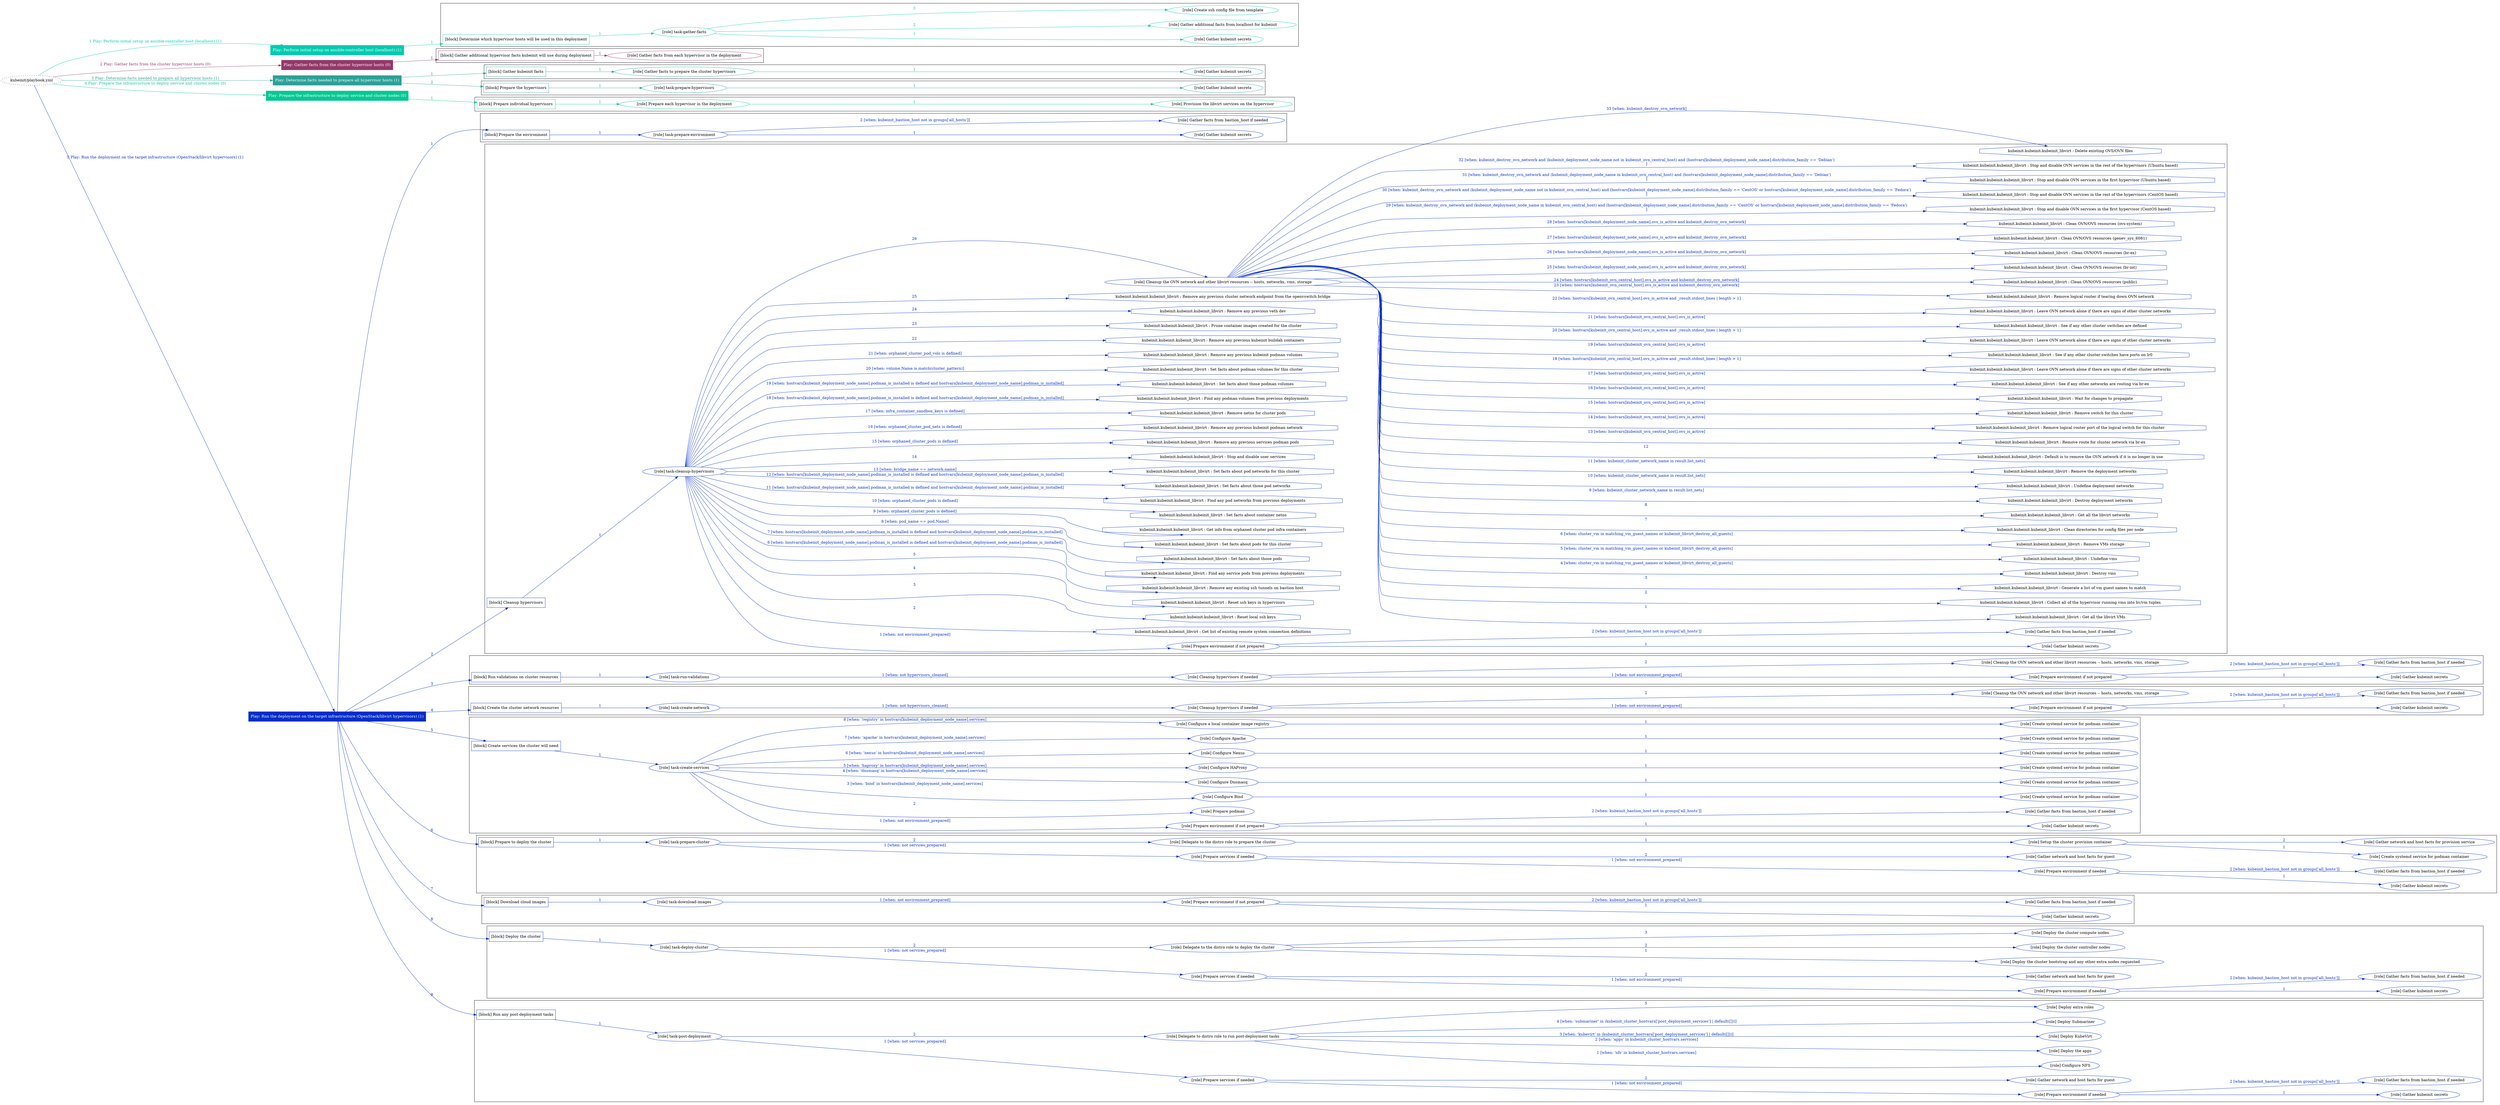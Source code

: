 digraph {
	graph [concentrate=true ordering=in rankdir=LR ratio=fill]
	edge [esep=5 sep=10]
	"kubeinit/playbook.yml" [URL="/home/runner/work/kubeinit/kubeinit/kubeinit/playbook.yml" id=playbook_74399603 style=dotted]
	"kubeinit/playbook.yml" -> play_c56b5b74 [label="1 Play: Perform initial setup on ansible-controller host (localhost) (1)" color="#01cbaf" fontcolor="#01cbaf" id=edge_play_c56b5b74 labeltooltip="1 Play: Perform initial setup on ansible-controller host (localhost) (1)" tooltip="1 Play: Perform initial setup on ansible-controller host (localhost) (1)"]
	subgraph "Play: Perform initial setup on ansible-controller host (localhost) (1)" {
		play_c56b5b74 [label="Play: Perform initial setup on ansible-controller host (localhost) (1)" URL="/home/runner/work/kubeinit/kubeinit/kubeinit/playbook.yml" color="#01cbaf" fontcolor="#ffffff" id=play_c56b5b74 shape=box style=filled tooltip=localhost]
		play_c56b5b74 -> block_53ae900e [label=1 color="#01cbaf" fontcolor="#01cbaf" id=edge_block_53ae900e labeltooltip=1 tooltip=1]
		subgraph cluster_block_53ae900e {
			block_53ae900e [label="[block] Determine which hypervisor hosts will be used in this deployment" URL="/home/runner/work/kubeinit/kubeinit/kubeinit/playbook.yml" color="#01cbaf" id=block_53ae900e labeltooltip="Determine which hypervisor hosts will be used in this deployment" shape=box tooltip="Determine which hypervisor hosts will be used in this deployment"]
			block_53ae900e -> role_b447ede2 [label="1 " color="#01cbaf" fontcolor="#01cbaf" id=edge_role_b447ede2 labeltooltip="1 " tooltip="1 "]
			subgraph "task-gather-facts" {
				role_b447ede2 [label="[role] task-gather-facts" URL="/home/runner/work/kubeinit/kubeinit/kubeinit/playbook.yml" color="#01cbaf" id=role_b447ede2 tooltip="task-gather-facts"]
				role_b447ede2 -> role_3a570597 [label="1 " color="#01cbaf" fontcolor="#01cbaf" id=edge_role_3a570597 labeltooltip="1 " tooltip="1 "]
				subgraph "Gather kubeinit secrets" {
					role_3a570597 [label="[role] Gather kubeinit secrets" URL="/home/runner/.ansible/collections/ansible_collections/kubeinit/kubeinit/roles/kubeinit_prepare/tasks/build_hypervisors_group.yml" color="#01cbaf" id=role_3a570597 tooltip="Gather kubeinit secrets"]
				}
				role_b447ede2 -> role_14b6695c [label="2 " color="#01cbaf" fontcolor="#01cbaf" id=edge_role_14b6695c labeltooltip="2 " tooltip="2 "]
				subgraph "Gather additional facts from localhost for kubeinit" {
					role_14b6695c [label="[role] Gather additional facts from localhost for kubeinit" URL="/home/runner/.ansible/collections/ansible_collections/kubeinit/kubeinit/roles/kubeinit_prepare/tasks/build_hypervisors_group.yml" color="#01cbaf" id=role_14b6695c tooltip="Gather additional facts from localhost for kubeinit"]
				}
				role_b447ede2 -> role_6048af68 [label="3 " color="#01cbaf" fontcolor="#01cbaf" id=edge_role_6048af68 labeltooltip="3 " tooltip="3 "]
				subgraph "Create ssh config file from template" {
					role_6048af68 [label="[role] Create ssh config file from template" URL="/home/runner/.ansible/collections/ansible_collections/kubeinit/kubeinit/roles/kubeinit_prepare/tasks/build_hypervisors_group.yml" color="#01cbaf" id=role_6048af68 tooltip="Create ssh config file from template"]
				}
			}
		}
	}
	"kubeinit/playbook.yml" -> play_42a2675a [label="2 Play: Gather facts from the cluster hypervisor hosts (0)" color="#94386a" fontcolor="#94386a" id=edge_play_42a2675a labeltooltip="2 Play: Gather facts from the cluster hypervisor hosts (0)" tooltip="2 Play: Gather facts from the cluster hypervisor hosts (0)"]
	subgraph "Play: Gather facts from the cluster hypervisor hosts (0)" {
		play_42a2675a [label="Play: Gather facts from the cluster hypervisor hosts (0)" URL="/home/runner/work/kubeinit/kubeinit/kubeinit/playbook.yml" color="#94386a" fontcolor="#ffffff" id=play_42a2675a shape=box style=filled tooltip="Play: Gather facts from the cluster hypervisor hosts (0)"]
		play_42a2675a -> block_ff0b0623 [label=1 color="#94386a" fontcolor="#94386a" id=edge_block_ff0b0623 labeltooltip=1 tooltip=1]
		subgraph cluster_block_ff0b0623 {
			block_ff0b0623 [label="[block] Gather additional hypervisor facts kubeinit will use during deployment" URL="/home/runner/work/kubeinit/kubeinit/kubeinit/playbook.yml" color="#94386a" id=block_ff0b0623 labeltooltip="Gather additional hypervisor facts kubeinit will use during deployment" shape=box tooltip="Gather additional hypervisor facts kubeinit will use during deployment"]
			block_ff0b0623 -> role_f51b1ac2 [label="1 " color="#94386a" fontcolor="#94386a" id=edge_role_f51b1ac2 labeltooltip="1 " tooltip="1 "]
			subgraph "Gather facts from each hypervisor in the deployment" {
				role_f51b1ac2 [label="[role] Gather facts from each hypervisor in the deployment" URL="/home/runner/work/kubeinit/kubeinit/kubeinit/playbook.yml" color="#94386a" id=role_f51b1ac2 tooltip="Gather facts from each hypervisor in the deployment"]
			}
		}
	}
	"kubeinit/playbook.yml" -> play_7c1cacff [label="3 Play: Determine facts needed to prepare all hypervisor hosts (1)" color="#2ca097" fontcolor="#2ca097" id=edge_play_7c1cacff labeltooltip="3 Play: Determine facts needed to prepare all hypervisor hosts (1)" tooltip="3 Play: Determine facts needed to prepare all hypervisor hosts (1)"]
	subgraph "Play: Determine facts needed to prepare all hypervisor hosts (1)" {
		play_7c1cacff [label="Play: Determine facts needed to prepare all hypervisor hosts (1)" URL="/home/runner/work/kubeinit/kubeinit/kubeinit/playbook.yml" color="#2ca097" fontcolor="#ffffff" id=play_7c1cacff shape=box style=filled tooltip=localhost]
		play_7c1cacff -> block_5d2ba4bf [label=1 color="#2ca097" fontcolor="#2ca097" id=edge_block_5d2ba4bf labeltooltip=1 tooltip=1]
		subgraph cluster_block_5d2ba4bf {
			block_5d2ba4bf [label="[block] Gather kubeinit facts" URL="/home/runner/work/kubeinit/kubeinit/kubeinit/playbook.yml" color="#2ca097" id=block_5d2ba4bf labeltooltip="Gather kubeinit facts" shape=box tooltip="Gather kubeinit facts"]
			block_5d2ba4bf -> role_b0e0284a [label="1 " color="#2ca097" fontcolor="#2ca097" id=edge_role_b0e0284a labeltooltip="1 " tooltip="1 "]
			subgraph "Gather facts to prepare the cluster hypervisors" {
				role_b0e0284a [label="[role] Gather facts to prepare the cluster hypervisors" URL="/home/runner/work/kubeinit/kubeinit/kubeinit/playbook.yml" color="#2ca097" id=role_b0e0284a tooltip="Gather facts to prepare the cluster hypervisors"]
				role_b0e0284a -> role_8376c7e5 [label="1 " color="#2ca097" fontcolor="#2ca097" id=edge_role_8376c7e5 labeltooltip="1 " tooltip="1 "]
				subgraph "Gather kubeinit secrets" {
					role_8376c7e5 [label="[role] Gather kubeinit secrets" URL="/home/runner/.ansible/collections/ansible_collections/kubeinit/kubeinit/roles/kubeinit_prepare/tasks/gather_kubeinit_facts.yml" color="#2ca097" id=role_8376c7e5 tooltip="Gather kubeinit secrets"]
				}
			}
		}
		play_7c1cacff -> block_8daf410c [label=2 color="#2ca097" fontcolor="#2ca097" id=edge_block_8daf410c labeltooltip=2 tooltip=2]
		subgraph cluster_block_8daf410c {
			block_8daf410c [label="[block] Prepare the hypervisors" URL="/home/runner/work/kubeinit/kubeinit/kubeinit/playbook.yml" color="#2ca097" id=block_8daf410c labeltooltip="Prepare the hypervisors" shape=box tooltip="Prepare the hypervisors"]
			block_8daf410c -> role_0bdbc18e [label="1 " color="#2ca097" fontcolor="#2ca097" id=edge_role_0bdbc18e labeltooltip="1 " tooltip="1 "]
			subgraph "task-prepare-hypervisors" {
				role_0bdbc18e [label="[role] task-prepare-hypervisors" URL="/home/runner/work/kubeinit/kubeinit/kubeinit/playbook.yml" color="#2ca097" id=role_0bdbc18e tooltip="task-prepare-hypervisors"]
				role_0bdbc18e -> role_98668ffc [label="1 " color="#2ca097" fontcolor="#2ca097" id=edge_role_98668ffc labeltooltip="1 " tooltip="1 "]
				subgraph "Gather kubeinit secrets" {
					role_98668ffc [label="[role] Gather kubeinit secrets" URL="/home/runner/.ansible/collections/ansible_collections/kubeinit/kubeinit/roles/kubeinit_prepare/tasks/gather_kubeinit_facts.yml" color="#2ca097" id=role_98668ffc tooltip="Gather kubeinit secrets"]
				}
			}
		}
	}
	"kubeinit/playbook.yml" -> play_3938aced [label="4 Play: Prepare the infrastructure to deploy service and cluster nodes (0)" color="#03c993" fontcolor="#03c993" id=edge_play_3938aced labeltooltip="4 Play: Prepare the infrastructure to deploy service and cluster nodes (0)" tooltip="4 Play: Prepare the infrastructure to deploy service and cluster nodes (0)"]
	subgraph "Play: Prepare the infrastructure to deploy service and cluster nodes (0)" {
		play_3938aced [label="Play: Prepare the infrastructure to deploy service and cluster nodes (0)" URL="/home/runner/work/kubeinit/kubeinit/kubeinit/playbook.yml" color="#03c993" fontcolor="#ffffff" id=play_3938aced shape=box style=filled tooltip="Play: Prepare the infrastructure to deploy service and cluster nodes (0)"]
		play_3938aced -> block_01bc285d [label=1 color="#03c993" fontcolor="#03c993" id=edge_block_01bc285d labeltooltip=1 tooltip=1]
		subgraph cluster_block_01bc285d {
			block_01bc285d [label="[block] Prepare individual hypervisors" URL="/home/runner/work/kubeinit/kubeinit/kubeinit/playbook.yml" color="#03c993" id=block_01bc285d labeltooltip="Prepare individual hypervisors" shape=box tooltip="Prepare individual hypervisors"]
			block_01bc285d -> role_69326256 [label="1 " color="#03c993" fontcolor="#03c993" id=edge_role_69326256 labeltooltip="1 " tooltip="1 "]
			subgraph "Prepare each hypervisor in the deployment" {
				role_69326256 [label="[role] Prepare each hypervisor in the deployment" URL="/home/runner/work/kubeinit/kubeinit/kubeinit/playbook.yml" color="#03c993" id=role_69326256 tooltip="Prepare each hypervisor in the deployment"]
				role_69326256 -> role_a5bc5486 [label="1 " color="#03c993" fontcolor="#03c993" id=edge_role_a5bc5486 labeltooltip="1 " tooltip="1 "]
				subgraph "Provision the libvirt services on the hypervisor" {
					role_a5bc5486 [label="[role] Provision the libvirt services on the hypervisor" URL="/home/runner/.ansible/collections/ansible_collections/kubeinit/kubeinit/roles/kubeinit_prepare/tasks/prepare_hypervisor.yml" color="#03c993" id=role_a5bc5486 tooltip="Provision the libvirt services on the hypervisor"]
				}
			}
		}
	}
	"kubeinit/playbook.yml" -> play_8efd7c63 [label="5 Play: Run the deployment on the target infrastructure (OpenStack/libvirt hypervisors) (1)" color="#032dc9" fontcolor="#032dc9" id=edge_play_8efd7c63 labeltooltip="5 Play: Run the deployment on the target infrastructure (OpenStack/libvirt hypervisors) (1)" tooltip="5 Play: Run the deployment on the target infrastructure (OpenStack/libvirt hypervisors) (1)"]
	subgraph "Play: Run the deployment on the target infrastructure (OpenStack/libvirt hypervisors) (1)" {
		play_8efd7c63 [label="Play: Run the deployment on the target infrastructure (OpenStack/libvirt hypervisors) (1)" URL="/home/runner/work/kubeinit/kubeinit/kubeinit/playbook.yml" color="#032dc9" fontcolor="#ffffff" id=play_8efd7c63 shape=box style=filled tooltip=localhost]
		play_8efd7c63 -> block_b8bf03b5 [label=1 color="#032dc9" fontcolor="#032dc9" id=edge_block_b8bf03b5 labeltooltip=1 tooltip=1]
		subgraph cluster_block_b8bf03b5 {
			block_b8bf03b5 [label="[block] Prepare the environment" URL="/home/runner/work/kubeinit/kubeinit/kubeinit/playbook.yml" color="#032dc9" id=block_b8bf03b5 labeltooltip="Prepare the environment" shape=box tooltip="Prepare the environment"]
			block_b8bf03b5 -> role_ace3b67f [label="1 " color="#032dc9" fontcolor="#032dc9" id=edge_role_ace3b67f labeltooltip="1 " tooltip="1 "]
			subgraph "task-prepare-environment" {
				role_ace3b67f [label="[role] task-prepare-environment" URL="/home/runner/work/kubeinit/kubeinit/kubeinit/playbook.yml" color="#032dc9" id=role_ace3b67f tooltip="task-prepare-environment"]
				role_ace3b67f -> role_b31a2538 [label="1 " color="#032dc9" fontcolor="#032dc9" id=edge_role_b31a2538 labeltooltip="1 " tooltip="1 "]
				subgraph "Gather kubeinit secrets" {
					role_b31a2538 [label="[role] Gather kubeinit secrets" URL="/home/runner/.ansible/collections/ansible_collections/kubeinit/kubeinit/roles/kubeinit_prepare/tasks/gather_kubeinit_facts.yml" color="#032dc9" id=role_b31a2538 tooltip="Gather kubeinit secrets"]
				}
				role_ace3b67f -> role_005c0bf4 [label="2 [when: kubeinit_bastion_host not in groups['all_hosts']]" color="#032dc9" fontcolor="#032dc9" id=edge_role_005c0bf4 labeltooltip="2 [when: kubeinit_bastion_host not in groups['all_hosts']]" tooltip="2 [when: kubeinit_bastion_host not in groups['all_hosts']]"]
				subgraph "Gather facts from bastion_host if needed" {
					role_005c0bf4 [label="[role] Gather facts from bastion_host if needed" URL="/home/runner/.ansible/collections/ansible_collections/kubeinit/kubeinit/roles/kubeinit_prepare/tasks/main.yml" color="#032dc9" id=role_005c0bf4 tooltip="Gather facts from bastion_host if needed"]
				}
			}
		}
		play_8efd7c63 -> block_9fb1f5e5 [label=2 color="#032dc9" fontcolor="#032dc9" id=edge_block_9fb1f5e5 labeltooltip=2 tooltip=2]
		subgraph cluster_block_9fb1f5e5 {
			block_9fb1f5e5 [label="[block] Cleanup hypervisors" URL="/home/runner/work/kubeinit/kubeinit/kubeinit/playbook.yml" color="#032dc9" id=block_9fb1f5e5 labeltooltip="Cleanup hypervisors" shape=box tooltip="Cleanup hypervisors"]
			block_9fb1f5e5 -> role_b9784e3e [label="1 " color="#032dc9" fontcolor="#032dc9" id=edge_role_b9784e3e labeltooltip="1 " tooltip="1 "]
			subgraph "task-cleanup-hypervisors" {
				role_b9784e3e [label="[role] task-cleanup-hypervisors" URL="/home/runner/work/kubeinit/kubeinit/kubeinit/playbook.yml" color="#032dc9" id=role_b9784e3e tooltip="task-cleanup-hypervisors"]
				role_b9784e3e -> role_72de0e16 [label="1 [when: not environment_prepared]" color="#032dc9" fontcolor="#032dc9" id=edge_role_72de0e16 labeltooltip="1 [when: not environment_prepared]" tooltip="1 [when: not environment_prepared]"]
				subgraph "Prepare environment if not prepared" {
					role_72de0e16 [label="[role] Prepare environment if not prepared" URL="/home/runner/.ansible/collections/ansible_collections/kubeinit/kubeinit/roles/kubeinit_libvirt/tasks/cleanup_hypervisors.yml" color="#032dc9" id=role_72de0e16 tooltip="Prepare environment if not prepared"]
					role_72de0e16 -> role_eeda8932 [label="1 " color="#032dc9" fontcolor="#032dc9" id=edge_role_eeda8932 labeltooltip="1 " tooltip="1 "]
					subgraph "Gather kubeinit secrets" {
						role_eeda8932 [label="[role] Gather kubeinit secrets" URL="/home/runner/.ansible/collections/ansible_collections/kubeinit/kubeinit/roles/kubeinit_prepare/tasks/gather_kubeinit_facts.yml" color="#032dc9" id=role_eeda8932 tooltip="Gather kubeinit secrets"]
					}
					role_72de0e16 -> role_33ff4f18 [label="2 [when: kubeinit_bastion_host not in groups['all_hosts']]" color="#032dc9" fontcolor="#032dc9" id=edge_role_33ff4f18 labeltooltip="2 [when: kubeinit_bastion_host not in groups['all_hosts']]" tooltip="2 [when: kubeinit_bastion_host not in groups['all_hosts']]"]
					subgraph "Gather facts from bastion_host if needed" {
						role_33ff4f18 [label="[role] Gather facts from bastion_host if needed" URL="/home/runner/.ansible/collections/ansible_collections/kubeinit/kubeinit/roles/kubeinit_prepare/tasks/main.yml" color="#032dc9" id=role_33ff4f18 tooltip="Gather facts from bastion_host if needed"]
					}
				}
				task_238edd0a [label="kubeinit.kubeinit.kubeinit_libvirt : Get list of existing remote system connection definitions" URL="/home/runner/.ansible/collections/ansible_collections/kubeinit/kubeinit/roles/kubeinit_libvirt/tasks/cleanup_hypervisors.yml" color="#032dc9" id=task_238edd0a shape=octagon tooltip="kubeinit.kubeinit.kubeinit_libvirt : Get list of existing remote system connection definitions"]
				role_b9784e3e -> task_238edd0a [label="2 " color="#032dc9" fontcolor="#032dc9" id=edge_task_238edd0a labeltooltip="2 " tooltip="2 "]
				task_c624b99a [label="kubeinit.kubeinit.kubeinit_libvirt : Reset local ssh keys" URL="/home/runner/.ansible/collections/ansible_collections/kubeinit/kubeinit/roles/kubeinit_libvirt/tasks/cleanup_hypervisors.yml" color="#032dc9" id=task_c624b99a shape=octagon tooltip="kubeinit.kubeinit.kubeinit_libvirt : Reset local ssh keys"]
				role_b9784e3e -> task_c624b99a [label="3 " color="#032dc9" fontcolor="#032dc9" id=edge_task_c624b99a labeltooltip="3 " tooltip="3 "]
				task_7ebb357c [label="kubeinit.kubeinit.kubeinit_libvirt : Reset ssh keys in hypervisors" URL="/home/runner/.ansible/collections/ansible_collections/kubeinit/kubeinit/roles/kubeinit_libvirt/tasks/cleanup_hypervisors.yml" color="#032dc9" id=task_7ebb357c shape=octagon tooltip="kubeinit.kubeinit.kubeinit_libvirt : Reset ssh keys in hypervisors"]
				role_b9784e3e -> task_7ebb357c [label="4 " color="#032dc9" fontcolor="#032dc9" id=edge_task_7ebb357c labeltooltip="4 " tooltip="4 "]
				task_e0334ad8 [label="kubeinit.kubeinit.kubeinit_libvirt : Remove any existing ssh tunnels on bastion host" URL="/home/runner/.ansible/collections/ansible_collections/kubeinit/kubeinit/roles/kubeinit_libvirt/tasks/cleanup_hypervisors.yml" color="#032dc9" id=task_e0334ad8 shape=octagon tooltip="kubeinit.kubeinit.kubeinit_libvirt : Remove any existing ssh tunnels on bastion host"]
				role_b9784e3e -> task_e0334ad8 [label="5 " color="#032dc9" fontcolor="#032dc9" id=edge_task_e0334ad8 labeltooltip="5 " tooltip="5 "]
				task_c3c83c29 [label="kubeinit.kubeinit.kubeinit_libvirt : Find any service pods from previous deployments" URL="/home/runner/.ansible/collections/ansible_collections/kubeinit/kubeinit/roles/kubeinit_libvirt/tasks/cleanup_hypervisors.yml" color="#032dc9" id=task_c3c83c29 shape=octagon tooltip="kubeinit.kubeinit.kubeinit_libvirt : Find any service pods from previous deployments"]
				role_b9784e3e -> task_c3c83c29 [label="6 [when: hostvars[kubeinit_deployment_node_name].podman_is_installed is defined and hostvars[kubeinit_deployment_node_name].podman_is_installed]" color="#032dc9" fontcolor="#032dc9" id=edge_task_c3c83c29 labeltooltip="6 [when: hostvars[kubeinit_deployment_node_name].podman_is_installed is defined and hostvars[kubeinit_deployment_node_name].podman_is_installed]" tooltip="6 [when: hostvars[kubeinit_deployment_node_name].podman_is_installed is defined and hostvars[kubeinit_deployment_node_name].podman_is_installed]"]
				task_782e2afa [label="kubeinit.kubeinit.kubeinit_libvirt : Set facts about those pods" URL="/home/runner/.ansible/collections/ansible_collections/kubeinit/kubeinit/roles/kubeinit_libvirt/tasks/cleanup_hypervisors.yml" color="#032dc9" id=task_782e2afa shape=octagon tooltip="kubeinit.kubeinit.kubeinit_libvirt : Set facts about those pods"]
				role_b9784e3e -> task_782e2afa [label="7 [when: hostvars[kubeinit_deployment_node_name].podman_is_installed is defined and hostvars[kubeinit_deployment_node_name].podman_is_installed]" color="#032dc9" fontcolor="#032dc9" id=edge_task_782e2afa labeltooltip="7 [when: hostvars[kubeinit_deployment_node_name].podman_is_installed is defined and hostvars[kubeinit_deployment_node_name].podman_is_installed]" tooltip="7 [when: hostvars[kubeinit_deployment_node_name].podman_is_installed is defined and hostvars[kubeinit_deployment_node_name].podman_is_installed]"]
				task_67b1f74b [label="kubeinit.kubeinit.kubeinit_libvirt : Set facts about pods for this cluster" URL="/home/runner/.ansible/collections/ansible_collections/kubeinit/kubeinit/roles/kubeinit_libvirt/tasks/cleanup_hypervisors.yml" color="#032dc9" id=task_67b1f74b shape=octagon tooltip="kubeinit.kubeinit.kubeinit_libvirt : Set facts about pods for this cluster"]
				role_b9784e3e -> task_67b1f74b [label="8 [when: pod_name == pod.Name]" color="#032dc9" fontcolor="#032dc9" id=edge_task_67b1f74b labeltooltip="8 [when: pod_name == pod.Name]" tooltip="8 [when: pod_name == pod.Name]"]
				task_29e513cf [label="kubeinit.kubeinit.kubeinit_libvirt : Get info from orphaned cluster pod infra containers" URL="/home/runner/.ansible/collections/ansible_collections/kubeinit/kubeinit/roles/kubeinit_libvirt/tasks/cleanup_hypervisors.yml" color="#032dc9" id=task_29e513cf shape=octagon tooltip="kubeinit.kubeinit.kubeinit_libvirt : Get info from orphaned cluster pod infra containers"]
				role_b9784e3e -> task_29e513cf [label="9 [when: orphaned_cluster_pods is defined]" color="#032dc9" fontcolor="#032dc9" id=edge_task_29e513cf labeltooltip="9 [when: orphaned_cluster_pods is defined]" tooltip="9 [when: orphaned_cluster_pods is defined]"]
				task_6a072999 [label="kubeinit.kubeinit.kubeinit_libvirt : Set facts about container netns" URL="/home/runner/.ansible/collections/ansible_collections/kubeinit/kubeinit/roles/kubeinit_libvirt/tasks/cleanup_hypervisors.yml" color="#032dc9" id=task_6a072999 shape=octagon tooltip="kubeinit.kubeinit.kubeinit_libvirt : Set facts about container netns"]
				role_b9784e3e -> task_6a072999 [label="10 [when: orphaned_cluster_pods is defined]" color="#032dc9" fontcolor="#032dc9" id=edge_task_6a072999 labeltooltip="10 [when: orphaned_cluster_pods is defined]" tooltip="10 [when: orphaned_cluster_pods is defined]"]
				task_f13220e8 [label="kubeinit.kubeinit.kubeinit_libvirt : Find any pod networks from previous deployments" URL="/home/runner/.ansible/collections/ansible_collections/kubeinit/kubeinit/roles/kubeinit_libvirt/tasks/cleanup_hypervisors.yml" color="#032dc9" id=task_f13220e8 shape=octagon tooltip="kubeinit.kubeinit.kubeinit_libvirt : Find any pod networks from previous deployments"]
				role_b9784e3e -> task_f13220e8 [label="11 [when: hostvars[kubeinit_deployment_node_name].podman_is_installed is defined and hostvars[kubeinit_deployment_node_name].podman_is_installed]" color="#032dc9" fontcolor="#032dc9" id=edge_task_f13220e8 labeltooltip="11 [when: hostvars[kubeinit_deployment_node_name].podman_is_installed is defined and hostvars[kubeinit_deployment_node_name].podman_is_installed]" tooltip="11 [when: hostvars[kubeinit_deployment_node_name].podman_is_installed is defined and hostvars[kubeinit_deployment_node_name].podman_is_installed]"]
				task_813bf560 [label="kubeinit.kubeinit.kubeinit_libvirt : Set facts about those pod networks" URL="/home/runner/.ansible/collections/ansible_collections/kubeinit/kubeinit/roles/kubeinit_libvirt/tasks/cleanup_hypervisors.yml" color="#032dc9" id=task_813bf560 shape=octagon tooltip="kubeinit.kubeinit.kubeinit_libvirt : Set facts about those pod networks"]
				role_b9784e3e -> task_813bf560 [label="12 [when: hostvars[kubeinit_deployment_node_name].podman_is_installed is defined and hostvars[kubeinit_deployment_node_name].podman_is_installed]" color="#032dc9" fontcolor="#032dc9" id=edge_task_813bf560 labeltooltip="12 [when: hostvars[kubeinit_deployment_node_name].podman_is_installed is defined and hostvars[kubeinit_deployment_node_name].podman_is_installed]" tooltip="12 [when: hostvars[kubeinit_deployment_node_name].podman_is_installed is defined and hostvars[kubeinit_deployment_node_name].podman_is_installed]"]
				task_cc122263 [label="kubeinit.kubeinit.kubeinit_libvirt : Set facts about pod networks for this cluster" URL="/home/runner/.ansible/collections/ansible_collections/kubeinit/kubeinit/roles/kubeinit_libvirt/tasks/cleanup_hypervisors.yml" color="#032dc9" id=task_cc122263 shape=octagon tooltip="kubeinit.kubeinit.kubeinit_libvirt : Set facts about pod networks for this cluster"]
				role_b9784e3e -> task_cc122263 [label="13 [when: bridge_name == network.name]" color="#032dc9" fontcolor="#032dc9" id=edge_task_cc122263 labeltooltip="13 [when: bridge_name == network.name]" tooltip="13 [when: bridge_name == network.name]"]
				task_909c9514 [label="kubeinit.kubeinit.kubeinit_libvirt : Stop and disable user services" URL="/home/runner/.ansible/collections/ansible_collections/kubeinit/kubeinit/roles/kubeinit_libvirt/tasks/cleanup_hypervisors.yml" color="#032dc9" id=task_909c9514 shape=octagon tooltip="kubeinit.kubeinit.kubeinit_libvirt : Stop and disable user services"]
				role_b9784e3e -> task_909c9514 [label="14 " color="#032dc9" fontcolor="#032dc9" id=edge_task_909c9514 labeltooltip="14 " tooltip="14 "]
				task_1aae281d [label="kubeinit.kubeinit.kubeinit_libvirt : Remove any previous services podman pods" URL="/home/runner/.ansible/collections/ansible_collections/kubeinit/kubeinit/roles/kubeinit_libvirt/tasks/cleanup_hypervisors.yml" color="#032dc9" id=task_1aae281d shape=octagon tooltip="kubeinit.kubeinit.kubeinit_libvirt : Remove any previous services podman pods"]
				role_b9784e3e -> task_1aae281d [label="15 [when: orphaned_cluster_pods is defined]" color="#032dc9" fontcolor="#032dc9" id=edge_task_1aae281d labeltooltip="15 [when: orphaned_cluster_pods is defined]" tooltip="15 [when: orphaned_cluster_pods is defined]"]
				task_4efed6eb [label="kubeinit.kubeinit.kubeinit_libvirt : Remove any previous kubeinit podman network" URL="/home/runner/.ansible/collections/ansible_collections/kubeinit/kubeinit/roles/kubeinit_libvirt/tasks/cleanup_hypervisors.yml" color="#032dc9" id=task_4efed6eb shape=octagon tooltip="kubeinit.kubeinit.kubeinit_libvirt : Remove any previous kubeinit podman network"]
				role_b9784e3e -> task_4efed6eb [label="16 [when: orphaned_cluster_pod_nets is defined]" color="#032dc9" fontcolor="#032dc9" id=edge_task_4efed6eb labeltooltip="16 [when: orphaned_cluster_pod_nets is defined]" tooltip="16 [when: orphaned_cluster_pod_nets is defined]"]
				task_591779dd [label="kubeinit.kubeinit.kubeinit_libvirt : Remove netns for cluster pods" URL="/home/runner/.ansible/collections/ansible_collections/kubeinit/kubeinit/roles/kubeinit_libvirt/tasks/cleanup_hypervisors.yml" color="#032dc9" id=task_591779dd shape=octagon tooltip="kubeinit.kubeinit.kubeinit_libvirt : Remove netns for cluster pods"]
				role_b9784e3e -> task_591779dd [label="17 [when: infra_container_sandbox_keys is defined]" color="#032dc9" fontcolor="#032dc9" id=edge_task_591779dd labeltooltip="17 [when: infra_container_sandbox_keys is defined]" tooltip="17 [when: infra_container_sandbox_keys is defined]"]
				task_e0d59ed7 [label="kubeinit.kubeinit.kubeinit_libvirt : Find any podman volumes from previous deployments" URL="/home/runner/.ansible/collections/ansible_collections/kubeinit/kubeinit/roles/kubeinit_libvirt/tasks/cleanup_hypervisors.yml" color="#032dc9" id=task_e0d59ed7 shape=octagon tooltip="kubeinit.kubeinit.kubeinit_libvirt : Find any podman volumes from previous deployments"]
				role_b9784e3e -> task_e0d59ed7 [label="18 [when: hostvars[kubeinit_deployment_node_name].podman_is_installed is defined and hostvars[kubeinit_deployment_node_name].podman_is_installed]" color="#032dc9" fontcolor="#032dc9" id=edge_task_e0d59ed7 labeltooltip="18 [when: hostvars[kubeinit_deployment_node_name].podman_is_installed is defined and hostvars[kubeinit_deployment_node_name].podman_is_installed]" tooltip="18 [when: hostvars[kubeinit_deployment_node_name].podman_is_installed is defined and hostvars[kubeinit_deployment_node_name].podman_is_installed]"]
				task_1f45f8a1 [label="kubeinit.kubeinit.kubeinit_libvirt : Set facts about those podman volumes" URL="/home/runner/.ansible/collections/ansible_collections/kubeinit/kubeinit/roles/kubeinit_libvirt/tasks/cleanup_hypervisors.yml" color="#032dc9" id=task_1f45f8a1 shape=octagon tooltip="kubeinit.kubeinit.kubeinit_libvirt : Set facts about those podman volumes"]
				role_b9784e3e -> task_1f45f8a1 [label="19 [when: hostvars[kubeinit_deployment_node_name].podman_is_installed is defined and hostvars[kubeinit_deployment_node_name].podman_is_installed]" color="#032dc9" fontcolor="#032dc9" id=edge_task_1f45f8a1 labeltooltip="19 [when: hostvars[kubeinit_deployment_node_name].podman_is_installed is defined and hostvars[kubeinit_deployment_node_name].podman_is_installed]" tooltip="19 [when: hostvars[kubeinit_deployment_node_name].podman_is_installed is defined and hostvars[kubeinit_deployment_node_name].podman_is_installed]"]
				task_716f99f7 [label="kubeinit.kubeinit.kubeinit_libvirt : Set facts about podman volumes for this cluster" URL="/home/runner/.ansible/collections/ansible_collections/kubeinit/kubeinit/roles/kubeinit_libvirt/tasks/cleanup_hypervisors.yml" color="#032dc9" id=task_716f99f7 shape=octagon tooltip="kubeinit.kubeinit.kubeinit_libvirt : Set facts about podman volumes for this cluster"]
				role_b9784e3e -> task_716f99f7 [label="20 [when: volume.Name is match(cluster_pattern)]" color="#032dc9" fontcolor="#032dc9" id=edge_task_716f99f7 labeltooltip="20 [when: volume.Name is match(cluster_pattern)]" tooltip="20 [when: volume.Name is match(cluster_pattern)]"]
				task_b396234b [label="kubeinit.kubeinit.kubeinit_libvirt : Remove any previous kubeinit podman volumes" URL="/home/runner/.ansible/collections/ansible_collections/kubeinit/kubeinit/roles/kubeinit_libvirt/tasks/cleanup_hypervisors.yml" color="#032dc9" id=task_b396234b shape=octagon tooltip="kubeinit.kubeinit.kubeinit_libvirt : Remove any previous kubeinit podman volumes"]
				role_b9784e3e -> task_b396234b [label="21 [when: orphaned_cluster_pod_vols is defined]" color="#032dc9" fontcolor="#032dc9" id=edge_task_b396234b labeltooltip="21 [when: orphaned_cluster_pod_vols is defined]" tooltip="21 [when: orphaned_cluster_pod_vols is defined]"]
				task_713d11bd [label="kubeinit.kubeinit.kubeinit_libvirt : Remove any previous kubeinit buildah containers" URL="/home/runner/.ansible/collections/ansible_collections/kubeinit/kubeinit/roles/kubeinit_libvirt/tasks/cleanup_hypervisors.yml" color="#032dc9" id=task_713d11bd shape=octagon tooltip="kubeinit.kubeinit.kubeinit_libvirt : Remove any previous kubeinit buildah containers"]
				role_b9784e3e -> task_713d11bd [label="22 " color="#032dc9" fontcolor="#032dc9" id=edge_task_713d11bd labeltooltip="22 " tooltip="22 "]
				task_2190c515 [label="kubeinit.kubeinit.kubeinit_libvirt : Prune container images created for the cluster" URL="/home/runner/.ansible/collections/ansible_collections/kubeinit/kubeinit/roles/kubeinit_libvirt/tasks/cleanup_hypervisors.yml" color="#032dc9" id=task_2190c515 shape=octagon tooltip="kubeinit.kubeinit.kubeinit_libvirt : Prune container images created for the cluster"]
				role_b9784e3e -> task_2190c515 [label="23 " color="#032dc9" fontcolor="#032dc9" id=edge_task_2190c515 labeltooltip="23 " tooltip="23 "]
				task_4656b28c [label="kubeinit.kubeinit.kubeinit_libvirt : Remove any previous veth dev" URL="/home/runner/.ansible/collections/ansible_collections/kubeinit/kubeinit/roles/kubeinit_libvirt/tasks/cleanup_hypervisors.yml" color="#032dc9" id=task_4656b28c shape=octagon tooltip="kubeinit.kubeinit.kubeinit_libvirt : Remove any previous veth dev"]
				role_b9784e3e -> task_4656b28c [label="24 " color="#032dc9" fontcolor="#032dc9" id=edge_task_4656b28c labeltooltip="24 " tooltip="24 "]
				task_00dd67df [label="kubeinit.kubeinit.kubeinit_libvirt : Remove any previous cluster network endpoint from the openvswitch bridge" URL="/home/runner/.ansible/collections/ansible_collections/kubeinit/kubeinit/roles/kubeinit_libvirt/tasks/cleanup_hypervisors.yml" color="#032dc9" id=task_00dd67df shape=octagon tooltip="kubeinit.kubeinit.kubeinit_libvirt : Remove any previous cluster network endpoint from the openvswitch bridge"]
				role_b9784e3e -> task_00dd67df [label="25 " color="#032dc9" fontcolor="#032dc9" id=edge_task_00dd67df labeltooltip="25 " tooltip="25 "]
				role_b9784e3e -> role_fe13119c [label="26 " color="#032dc9" fontcolor="#032dc9" id=edge_role_fe13119c labeltooltip="26 " tooltip="26 "]
				subgraph "Cleanup the OVN network and other libvirt resources -- hosts, networks, vms, storage" {
					role_fe13119c [label="[role] Cleanup the OVN network and other libvirt resources -- hosts, networks, vms, storage" URL="/home/runner/.ansible/collections/ansible_collections/kubeinit/kubeinit/roles/kubeinit_libvirt/tasks/cleanup_hypervisors.yml" color="#032dc9" id=role_fe13119c tooltip="Cleanup the OVN network and other libvirt resources -- hosts, networks, vms, storage"]
					task_78634d95 [label="kubeinit.kubeinit.kubeinit_libvirt : Get all the libvirt VMs" URL="/home/runner/.ansible/collections/ansible_collections/kubeinit/kubeinit/roles/kubeinit_libvirt/tasks/cleanup_libvirt.yml" color="#032dc9" id=task_78634d95 shape=octagon tooltip="kubeinit.kubeinit.kubeinit_libvirt : Get all the libvirt VMs"]
					role_fe13119c -> task_78634d95 [label="1 " color="#032dc9" fontcolor="#032dc9" id=edge_task_78634d95 labeltooltip="1 " tooltip="1 "]
					task_ce2fb01e [label="kubeinit.kubeinit.kubeinit_libvirt : Collect all of the hypervisor running vms into hv/vm tuples" URL="/home/runner/.ansible/collections/ansible_collections/kubeinit/kubeinit/roles/kubeinit_libvirt/tasks/cleanup_libvirt.yml" color="#032dc9" id=task_ce2fb01e shape=octagon tooltip="kubeinit.kubeinit.kubeinit_libvirt : Collect all of the hypervisor running vms into hv/vm tuples"]
					role_fe13119c -> task_ce2fb01e [label="2 " color="#032dc9" fontcolor="#032dc9" id=edge_task_ce2fb01e labeltooltip="2 " tooltip="2 "]
					task_3a38b466 [label="kubeinit.kubeinit.kubeinit_libvirt : Generate a list of vm guest names to match" URL="/home/runner/.ansible/collections/ansible_collections/kubeinit/kubeinit/roles/kubeinit_libvirt/tasks/cleanup_libvirt.yml" color="#032dc9" id=task_3a38b466 shape=octagon tooltip="kubeinit.kubeinit.kubeinit_libvirt : Generate a list of vm guest names to match"]
					role_fe13119c -> task_3a38b466 [label="3 " color="#032dc9" fontcolor="#032dc9" id=edge_task_3a38b466 labeltooltip="3 " tooltip="3 "]
					task_f798e7d2 [label="kubeinit.kubeinit.kubeinit_libvirt : Destroy vms" URL="/home/runner/.ansible/collections/ansible_collections/kubeinit/kubeinit/roles/kubeinit_libvirt/tasks/cleanup_libvirt.yml" color="#032dc9" id=task_f798e7d2 shape=octagon tooltip="kubeinit.kubeinit.kubeinit_libvirt : Destroy vms"]
					role_fe13119c -> task_f798e7d2 [label="4 [when: cluster_vm in matching_vm_guest_names or kubeinit_libvirt_destroy_all_guests]" color="#032dc9" fontcolor="#032dc9" id=edge_task_f798e7d2 labeltooltip="4 [when: cluster_vm in matching_vm_guest_names or kubeinit_libvirt_destroy_all_guests]" tooltip="4 [when: cluster_vm in matching_vm_guest_names or kubeinit_libvirt_destroy_all_guests]"]
					task_da9106c4 [label="kubeinit.kubeinit.kubeinit_libvirt : Undefine vms" URL="/home/runner/.ansible/collections/ansible_collections/kubeinit/kubeinit/roles/kubeinit_libvirt/tasks/cleanup_libvirt.yml" color="#032dc9" id=task_da9106c4 shape=octagon tooltip="kubeinit.kubeinit.kubeinit_libvirt : Undefine vms"]
					role_fe13119c -> task_da9106c4 [label="5 [when: cluster_vm in matching_vm_guest_names or kubeinit_libvirt_destroy_all_guests]" color="#032dc9" fontcolor="#032dc9" id=edge_task_da9106c4 labeltooltip="5 [when: cluster_vm in matching_vm_guest_names or kubeinit_libvirt_destroy_all_guests]" tooltip="5 [when: cluster_vm in matching_vm_guest_names or kubeinit_libvirt_destroy_all_guests]"]
					task_a84875ef [label="kubeinit.kubeinit.kubeinit_libvirt : Remove VMs storage" URL="/home/runner/.ansible/collections/ansible_collections/kubeinit/kubeinit/roles/kubeinit_libvirt/tasks/cleanup_libvirt.yml" color="#032dc9" id=task_a84875ef shape=octagon tooltip="kubeinit.kubeinit.kubeinit_libvirt : Remove VMs storage"]
					role_fe13119c -> task_a84875ef [label="6 [when: cluster_vm in matching_vm_guest_names or kubeinit_libvirt_destroy_all_guests]" color="#032dc9" fontcolor="#032dc9" id=edge_task_a84875ef labeltooltip="6 [when: cluster_vm in matching_vm_guest_names or kubeinit_libvirt_destroy_all_guests]" tooltip="6 [when: cluster_vm in matching_vm_guest_names or kubeinit_libvirt_destroy_all_guests]"]
					task_267d8a2e [label="kubeinit.kubeinit.kubeinit_libvirt : Clean directories for config files per node" URL="/home/runner/.ansible/collections/ansible_collections/kubeinit/kubeinit/roles/kubeinit_libvirt/tasks/cleanup_libvirt.yml" color="#032dc9" id=task_267d8a2e shape=octagon tooltip="kubeinit.kubeinit.kubeinit_libvirt : Clean directories for config files per node"]
					role_fe13119c -> task_267d8a2e [label="7 " color="#032dc9" fontcolor="#032dc9" id=edge_task_267d8a2e labeltooltip="7 " tooltip="7 "]
					task_1c4f80e7 [label="kubeinit.kubeinit.kubeinit_libvirt : Get all the libvirt networks" URL="/home/runner/.ansible/collections/ansible_collections/kubeinit/kubeinit/roles/kubeinit_libvirt/tasks/cleanup_libvirt.yml" color="#032dc9" id=task_1c4f80e7 shape=octagon tooltip="kubeinit.kubeinit.kubeinit_libvirt : Get all the libvirt networks"]
					role_fe13119c -> task_1c4f80e7 [label="8 " color="#032dc9" fontcolor="#032dc9" id=edge_task_1c4f80e7 labeltooltip="8 " tooltip="8 "]
					task_c62fb077 [label="kubeinit.kubeinit.kubeinit_libvirt : Destroy deployment networks" URL="/home/runner/.ansible/collections/ansible_collections/kubeinit/kubeinit/roles/kubeinit_libvirt/tasks/cleanup_libvirt.yml" color="#032dc9" id=task_c62fb077 shape=octagon tooltip="kubeinit.kubeinit.kubeinit_libvirt : Destroy deployment networks"]
					role_fe13119c -> task_c62fb077 [label="9 [when: kubeinit_cluster_network_name in result.list_nets]" color="#032dc9" fontcolor="#032dc9" id=edge_task_c62fb077 labeltooltip="9 [when: kubeinit_cluster_network_name in result.list_nets]" tooltip="9 [when: kubeinit_cluster_network_name in result.list_nets]"]
					task_63d2aeaf [label="kubeinit.kubeinit.kubeinit_libvirt : Undefine deployment networks" URL="/home/runner/.ansible/collections/ansible_collections/kubeinit/kubeinit/roles/kubeinit_libvirt/tasks/cleanup_libvirt.yml" color="#032dc9" id=task_63d2aeaf shape=octagon tooltip="kubeinit.kubeinit.kubeinit_libvirt : Undefine deployment networks"]
					role_fe13119c -> task_63d2aeaf [label="10 [when: kubeinit_cluster_network_name in result.list_nets]" color="#032dc9" fontcolor="#032dc9" id=edge_task_63d2aeaf labeltooltip="10 [when: kubeinit_cluster_network_name in result.list_nets]" tooltip="10 [when: kubeinit_cluster_network_name in result.list_nets]"]
					task_b117803c [label="kubeinit.kubeinit.kubeinit_libvirt : Remove the deployment networks" URL="/home/runner/.ansible/collections/ansible_collections/kubeinit/kubeinit/roles/kubeinit_libvirt/tasks/cleanup_libvirt.yml" color="#032dc9" id=task_b117803c shape=octagon tooltip="kubeinit.kubeinit.kubeinit_libvirt : Remove the deployment networks"]
					role_fe13119c -> task_b117803c [label="11 [when: kubeinit_cluster_network_name in result.list_nets]" color="#032dc9" fontcolor="#032dc9" id=edge_task_b117803c labeltooltip="11 [when: kubeinit_cluster_network_name in result.list_nets]" tooltip="11 [when: kubeinit_cluster_network_name in result.list_nets]"]
					task_9d92e49e [label="kubeinit.kubeinit.kubeinit_libvirt : Default is to remove the OVN network if it is no longer in use" URL="/home/runner/.ansible/collections/ansible_collections/kubeinit/kubeinit/roles/kubeinit_libvirt/tasks/cleanup_libvirt.yml" color="#032dc9" id=task_9d92e49e shape=octagon tooltip="kubeinit.kubeinit.kubeinit_libvirt : Default is to remove the OVN network if it is no longer in use"]
					role_fe13119c -> task_9d92e49e [label="12 " color="#032dc9" fontcolor="#032dc9" id=edge_task_9d92e49e labeltooltip="12 " tooltip="12 "]
					task_658c081d [label="kubeinit.kubeinit.kubeinit_libvirt : Remove route for cluster network via br-ex" URL="/home/runner/.ansible/collections/ansible_collections/kubeinit/kubeinit/roles/kubeinit_libvirt/tasks/cleanup_libvirt.yml" color="#032dc9" id=task_658c081d shape=octagon tooltip="kubeinit.kubeinit.kubeinit_libvirt : Remove route for cluster network via br-ex"]
					role_fe13119c -> task_658c081d [label="13 [when: hostvars[kubeinit_ovn_central_host].ovs_is_active]" color="#032dc9" fontcolor="#032dc9" id=edge_task_658c081d labeltooltip="13 [when: hostvars[kubeinit_ovn_central_host].ovs_is_active]" tooltip="13 [when: hostvars[kubeinit_ovn_central_host].ovs_is_active]"]
					task_2de3065b [label="kubeinit.kubeinit.kubeinit_libvirt : Remove logical router port of the logical switch for this cluster" URL="/home/runner/.ansible/collections/ansible_collections/kubeinit/kubeinit/roles/kubeinit_libvirt/tasks/cleanup_libvirt.yml" color="#032dc9" id=task_2de3065b shape=octagon tooltip="kubeinit.kubeinit.kubeinit_libvirt : Remove logical router port of the logical switch for this cluster"]
					role_fe13119c -> task_2de3065b [label="14 [when: hostvars[kubeinit_ovn_central_host].ovs_is_active]" color="#032dc9" fontcolor="#032dc9" id=edge_task_2de3065b labeltooltip="14 [when: hostvars[kubeinit_ovn_central_host].ovs_is_active]" tooltip="14 [when: hostvars[kubeinit_ovn_central_host].ovs_is_active]"]
					task_c000c98b [label="kubeinit.kubeinit.kubeinit_libvirt : Remove switch for this cluster" URL="/home/runner/.ansible/collections/ansible_collections/kubeinit/kubeinit/roles/kubeinit_libvirt/tasks/cleanup_libvirt.yml" color="#032dc9" id=task_c000c98b shape=octagon tooltip="kubeinit.kubeinit.kubeinit_libvirt : Remove switch for this cluster"]
					role_fe13119c -> task_c000c98b [label="15 [when: hostvars[kubeinit_ovn_central_host].ovs_is_active]" color="#032dc9" fontcolor="#032dc9" id=edge_task_c000c98b labeltooltip="15 [when: hostvars[kubeinit_ovn_central_host].ovs_is_active]" tooltip="15 [when: hostvars[kubeinit_ovn_central_host].ovs_is_active]"]
					task_c5b97aac [label="kubeinit.kubeinit.kubeinit_libvirt : Wait for changes to propagate" URL="/home/runner/.ansible/collections/ansible_collections/kubeinit/kubeinit/roles/kubeinit_libvirt/tasks/cleanup_libvirt.yml" color="#032dc9" id=task_c5b97aac shape=octagon tooltip="kubeinit.kubeinit.kubeinit_libvirt : Wait for changes to propagate"]
					role_fe13119c -> task_c5b97aac [label="16 [when: hostvars[kubeinit_ovn_central_host].ovs_is_active]" color="#032dc9" fontcolor="#032dc9" id=edge_task_c5b97aac labeltooltip="16 [when: hostvars[kubeinit_ovn_central_host].ovs_is_active]" tooltip="16 [when: hostvars[kubeinit_ovn_central_host].ovs_is_active]"]
					task_1c2d6959 [label="kubeinit.kubeinit.kubeinit_libvirt : See if any other networks are routing via br-ex" URL="/home/runner/.ansible/collections/ansible_collections/kubeinit/kubeinit/roles/kubeinit_libvirt/tasks/cleanup_libvirt.yml" color="#032dc9" id=task_1c2d6959 shape=octagon tooltip="kubeinit.kubeinit.kubeinit_libvirt : See if any other networks are routing via br-ex"]
					role_fe13119c -> task_1c2d6959 [label="17 [when: hostvars[kubeinit_ovn_central_host].ovs_is_active]" color="#032dc9" fontcolor="#032dc9" id=edge_task_1c2d6959 labeltooltip="17 [when: hostvars[kubeinit_ovn_central_host].ovs_is_active]" tooltip="17 [when: hostvars[kubeinit_ovn_central_host].ovs_is_active]"]
					task_2cacdf4f [label="kubeinit.kubeinit.kubeinit_libvirt : Leave OVN network alone if there are signs of other cluster networks" URL="/home/runner/.ansible/collections/ansible_collections/kubeinit/kubeinit/roles/kubeinit_libvirt/tasks/cleanup_libvirt.yml" color="#032dc9" id=task_2cacdf4f shape=octagon tooltip="kubeinit.kubeinit.kubeinit_libvirt : Leave OVN network alone if there are signs of other cluster networks"]
					role_fe13119c -> task_2cacdf4f [label="18 [when: hostvars[kubeinit_ovn_central_host].ovs_is_active and _result.stdout_lines | length > 1]" color="#032dc9" fontcolor="#032dc9" id=edge_task_2cacdf4f labeltooltip="18 [when: hostvars[kubeinit_ovn_central_host].ovs_is_active and _result.stdout_lines | length > 1]" tooltip="18 [when: hostvars[kubeinit_ovn_central_host].ovs_is_active and _result.stdout_lines | length > 1]"]
					task_35b8b079 [label="kubeinit.kubeinit.kubeinit_libvirt : See if any other cluster switches have ports on lr0" URL="/home/runner/.ansible/collections/ansible_collections/kubeinit/kubeinit/roles/kubeinit_libvirt/tasks/cleanup_libvirt.yml" color="#032dc9" id=task_35b8b079 shape=octagon tooltip="kubeinit.kubeinit.kubeinit_libvirt : See if any other cluster switches have ports on lr0"]
					role_fe13119c -> task_35b8b079 [label="19 [when: hostvars[kubeinit_ovn_central_host].ovs_is_active]" color="#032dc9" fontcolor="#032dc9" id=edge_task_35b8b079 labeltooltip="19 [when: hostvars[kubeinit_ovn_central_host].ovs_is_active]" tooltip="19 [when: hostvars[kubeinit_ovn_central_host].ovs_is_active]"]
					task_126a1957 [label="kubeinit.kubeinit.kubeinit_libvirt : Leave OVN network alone if there are signs of other cluster networks" URL="/home/runner/.ansible/collections/ansible_collections/kubeinit/kubeinit/roles/kubeinit_libvirt/tasks/cleanup_libvirt.yml" color="#032dc9" id=task_126a1957 shape=octagon tooltip="kubeinit.kubeinit.kubeinit_libvirt : Leave OVN network alone if there are signs of other cluster networks"]
					role_fe13119c -> task_126a1957 [label="20 [when: hostvars[kubeinit_ovn_central_host].ovs_is_active and _result.stdout_lines | length > 1]" color="#032dc9" fontcolor="#032dc9" id=edge_task_126a1957 labeltooltip="20 [when: hostvars[kubeinit_ovn_central_host].ovs_is_active and _result.stdout_lines | length > 1]" tooltip="20 [when: hostvars[kubeinit_ovn_central_host].ovs_is_active and _result.stdout_lines | length > 1]"]
					task_f668bbfe [label="kubeinit.kubeinit.kubeinit_libvirt : See if any other cluster switches are defined" URL="/home/runner/.ansible/collections/ansible_collections/kubeinit/kubeinit/roles/kubeinit_libvirt/tasks/cleanup_libvirt.yml" color="#032dc9" id=task_f668bbfe shape=octagon tooltip="kubeinit.kubeinit.kubeinit_libvirt : See if any other cluster switches are defined"]
					role_fe13119c -> task_f668bbfe [label="21 [when: hostvars[kubeinit_ovn_central_host].ovs_is_active]" color="#032dc9" fontcolor="#032dc9" id=edge_task_f668bbfe labeltooltip="21 [when: hostvars[kubeinit_ovn_central_host].ovs_is_active]" tooltip="21 [when: hostvars[kubeinit_ovn_central_host].ovs_is_active]"]
					task_5a862bd1 [label="kubeinit.kubeinit.kubeinit_libvirt : Leave OVN network alone if there are signs of other cluster networks" URL="/home/runner/.ansible/collections/ansible_collections/kubeinit/kubeinit/roles/kubeinit_libvirt/tasks/cleanup_libvirt.yml" color="#032dc9" id=task_5a862bd1 shape=octagon tooltip="kubeinit.kubeinit.kubeinit_libvirt : Leave OVN network alone if there are signs of other cluster networks"]
					role_fe13119c -> task_5a862bd1 [label="22 [when: hostvars[kubeinit_ovn_central_host].ovs_is_active and _result.stdout_lines | length > 1]" color="#032dc9" fontcolor="#032dc9" id=edge_task_5a862bd1 labeltooltip="22 [when: hostvars[kubeinit_ovn_central_host].ovs_is_active and _result.stdout_lines | length > 1]" tooltip="22 [when: hostvars[kubeinit_ovn_central_host].ovs_is_active and _result.stdout_lines | length > 1]"]
					task_4bcd58a9 [label="kubeinit.kubeinit.kubeinit_libvirt : Remove logical router if tearing down OVN network" URL="/home/runner/.ansible/collections/ansible_collections/kubeinit/kubeinit/roles/kubeinit_libvirt/tasks/cleanup_libvirt.yml" color="#032dc9" id=task_4bcd58a9 shape=octagon tooltip="kubeinit.kubeinit.kubeinit_libvirt : Remove logical router if tearing down OVN network"]
					role_fe13119c -> task_4bcd58a9 [label="23 [when: hostvars[kubeinit_ovn_central_host].ovs_is_active and kubeinit_destroy_ovn_network]" color="#032dc9" fontcolor="#032dc9" id=edge_task_4bcd58a9 labeltooltip="23 [when: hostvars[kubeinit_ovn_central_host].ovs_is_active and kubeinit_destroy_ovn_network]" tooltip="23 [when: hostvars[kubeinit_ovn_central_host].ovs_is_active and kubeinit_destroy_ovn_network]"]
					task_85b0d1a7 [label="kubeinit.kubeinit.kubeinit_libvirt : Clean OVN/OVS resources (public)" URL="/home/runner/.ansible/collections/ansible_collections/kubeinit/kubeinit/roles/kubeinit_libvirt/tasks/cleanup_libvirt.yml" color="#032dc9" id=task_85b0d1a7 shape=octagon tooltip="kubeinit.kubeinit.kubeinit_libvirt : Clean OVN/OVS resources (public)"]
					role_fe13119c -> task_85b0d1a7 [label="24 [when: hostvars[kubeinit_ovn_central_host].ovs_is_active and kubeinit_destroy_ovn_network]" color="#032dc9" fontcolor="#032dc9" id=edge_task_85b0d1a7 labeltooltip="24 [when: hostvars[kubeinit_ovn_central_host].ovs_is_active and kubeinit_destroy_ovn_network]" tooltip="24 [when: hostvars[kubeinit_ovn_central_host].ovs_is_active and kubeinit_destroy_ovn_network]"]
					task_9ffa66f2 [label="kubeinit.kubeinit.kubeinit_libvirt : Clean OVN/OVS resources (br-int)" URL="/home/runner/.ansible/collections/ansible_collections/kubeinit/kubeinit/roles/kubeinit_libvirt/tasks/cleanup_libvirt.yml" color="#032dc9" id=task_9ffa66f2 shape=octagon tooltip="kubeinit.kubeinit.kubeinit_libvirt : Clean OVN/OVS resources (br-int)"]
					role_fe13119c -> task_9ffa66f2 [label="25 [when: hostvars[kubeinit_deployment_node_name].ovs_is_active and kubeinit_destroy_ovn_network]" color="#032dc9" fontcolor="#032dc9" id=edge_task_9ffa66f2 labeltooltip="25 [when: hostvars[kubeinit_deployment_node_name].ovs_is_active and kubeinit_destroy_ovn_network]" tooltip="25 [when: hostvars[kubeinit_deployment_node_name].ovs_is_active and kubeinit_destroy_ovn_network]"]
					task_ebd4750c [label="kubeinit.kubeinit.kubeinit_libvirt : Clean OVN/OVS resources (br-ex)" URL="/home/runner/.ansible/collections/ansible_collections/kubeinit/kubeinit/roles/kubeinit_libvirt/tasks/cleanup_libvirt.yml" color="#032dc9" id=task_ebd4750c shape=octagon tooltip="kubeinit.kubeinit.kubeinit_libvirt : Clean OVN/OVS resources (br-ex)"]
					role_fe13119c -> task_ebd4750c [label="26 [when: hostvars[kubeinit_deployment_node_name].ovs_is_active and kubeinit_destroy_ovn_network]" color="#032dc9" fontcolor="#032dc9" id=edge_task_ebd4750c labeltooltip="26 [when: hostvars[kubeinit_deployment_node_name].ovs_is_active and kubeinit_destroy_ovn_network]" tooltip="26 [when: hostvars[kubeinit_deployment_node_name].ovs_is_active and kubeinit_destroy_ovn_network]"]
					task_71c52859 [label="kubeinit.kubeinit.kubeinit_libvirt : Clean OVN/OVS resources (genev_sys_6081)" URL="/home/runner/.ansible/collections/ansible_collections/kubeinit/kubeinit/roles/kubeinit_libvirt/tasks/cleanup_libvirt.yml" color="#032dc9" id=task_71c52859 shape=octagon tooltip="kubeinit.kubeinit.kubeinit_libvirt : Clean OVN/OVS resources (genev_sys_6081)"]
					role_fe13119c -> task_71c52859 [label="27 [when: hostvars[kubeinit_deployment_node_name].ovs_is_active and kubeinit_destroy_ovn_network]" color="#032dc9" fontcolor="#032dc9" id=edge_task_71c52859 labeltooltip="27 [when: hostvars[kubeinit_deployment_node_name].ovs_is_active and kubeinit_destroy_ovn_network]" tooltip="27 [when: hostvars[kubeinit_deployment_node_name].ovs_is_active and kubeinit_destroy_ovn_network]"]
					task_4f3f334f [label="kubeinit.kubeinit.kubeinit_libvirt : Clean OVN/OVS resources (ovs-system)" URL="/home/runner/.ansible/collections/ansible_collections/kubeinit/kubeinit/roles/kubeinit_libvirt/tasks/cleanup_libvirt.yml" color="#032dc9" id=task_4f3f334f shape=octagon tooltip="kubeinit.kubeinit.kubeinit_libvirt : Clean OVN/OVS resources (ovs-system)"]
					role_fe13119c -> task_4f3f334f [label="28 [when: hostvars[kubeinit_deployment_node_name].ovs_is_active and kubeinit_destroy_ovn_network]" color="#032dc9" fontcolor="#032dc9" id=edge_task_4f3f334f labeltooltip="28 [when: hostvars[kubeinit_deployment_node_name].ovs_is_active and kubeinit_destroy_ovn_network]" tooltip="28 [when: hostvars[kubeinit_deployment_node_name].ovs_is_active and kubeinit_destroy_ovn_network]"]
					task_e4d02af9 [label="kubeinit.kubeinit.kubeinit_libvirt : Stop and disable OVN services in the first hypervisor (CentOS based)" URL="/home/runner/.ansible/collections/ansible_collections/kubeinit/kubeinit/roles/kubeinit_libvirt/tasks/cleanup_libvirt.yml" color="#032dc9" id=task_e4d02af9 shape=octagon tooltip="kubeinit.kubeinit.kubeinit_libvirt : Stop and disable OVN services in the first hypervisor (CentOS based)"]
					role_fe13119c -> task_e4d02af9 [label="29 [when: kubeinit_destroy_ovn_network and (kubeinit_deployment_node_name in kubeinit_ovn_central_host) and (hostvars[kubeinit_deployment_node_name].distribution_family == 'CentOS' or hostvars[kubeinit_deployment_node_name].distribution_family == 'Fedora')
]" color="#032dc9" fontcolor="#032dc9" id=edge_task_e4d02af9 labeltooltip="29 [when: kubeinit_destroy_ovn_network and (kubeinit_deployment_node_name in kubeinit_ovn_central_host) and (hostvars[kubeinit_deployment_node_name].distribution_family == 'CentOS' or hostvars[kubeinit_deployment_node_name].distribution_family == 'Fedora')
]" tooltip="29 [when: kubeinit_destroy_ovn_network and (kubeinit_deployment_node_name in kubeinit_ovn_central_host) and (hostvars[kubeinit_deployment_node_name].distribution_family == 'CentOS' or hostvars[kubeinit_deployment_node_name].distribution_family == 'Fedora')
]"]
					task_83ce027b [label="kubeinit.kubeinit.kubeinit_libvirt : Stop and disable OVN services in the rest of the hypervisors (CentOS based)" URL="/home/runner/.ansible/collections/ansible_collections/kubeinit/kubeinit/roles/kubeinit_libvirt/tasks/cleanup_libvirt.yml" color="#032dc9" id=task_83ce027b shape=octagon tooltip="kubeinit.kubeinit.kubeinit_libvirt : Stop and disable OVN services in the rest of the hypervisors (CentOS based)"]
					role_fe13119c -> task_83ce027b [label="30 [when: kubeinit_destroy_ovn_network and (kubeinit_deployment_node_name not in kubeinit_ovn_central_host) and (hostvars[kubeinit_deployment_node_name].distribution_family == 'CentOS' or hostvars[kubeinit_deployment_node_name].distribution_family == 'Fedora')
]" color="#032dc9" fontcolor="#032dc9" id=edge_task_83ce027b labeltooltip="30 [when: kubeinit_destroy_ovn_network and (kubeinit_deployment_node_name not in kubeinit_ovn_central_host) and (hostvars[kubeinit_deployment_node_name].distribution_family == 'CentOS' or hostvars[kubeinit_deployment_node_name].distribution_family == 'Fedora')
]" tooltip="30 [when: kubeinit_destroy_ovn_network and (kubeinit_deployment_node_name not in kubeinit_ovn_central_host) and (hostvars[kubeinit_deployment_node_name].distribution_family == 'CentOS' or hostvars[kubeinit_deployment_node_name].distribution_family == 'Fedora')
]"]
					task_729d7fcc [label="kubeinit.kubeinit.kubeinit_libvirt : Stop and disable OVN services in the first hypervisor (Ubuntu based)" URL="/home/runner/.ansible/collections/ansible_collections/kubeinit/kubeinit/roles/kubeinit_libvirt/tasks/cleanup_libvirt.yml" color="#032dc9" id=task_729d7fcc shape=octagon tooltip="kubeinit.kubeinit.kubeinit_libvirt : Stop and disable OVN services in the first hypervisor (Ubuntu based)"]
					role_fe13119c -> task_729d7fcc [label="31 [when: kubeinit_destroy_ovn_network and (kubeinit_deployment_node_name in kubeinit_ovn_central_host) and (hostvars[kubeinit_deployment_node_name].distribution_family == 'Debian')
]" color="#032dc9" fontcolor="#032dc9" id=edge_task_729d7fcc labeltooltip="31 [when: kubeinit_destroy_ovn_network and (kubeinit_deployment_node_name in kubeinit_ovn_central_host) and (hostvars[kubeinit_deployment_node_name].distribution_family == 'Debian')
]" tooltip="31 [when: kubeinit_destroy_ovn_network and (kubeinit_deployment_node_name in kubeinit_ovn_central_host) and (hostvars[kubeinit_deployment_node_name].distribution_family == 'Debian')
]"]
					task_0ef9740a [label="kubeinit.kubeinit.kubeinit_libvirt : Stop and disable OVN services in the rest of the hypervisors (Ubuntu based)" URL="/home/runner/.ansible/collections/ansible_collections/kubeinit/kubeinit/roles/kubeinit_libvirt/tasks/cleanup_libvirt.yml" color="#032dc9" id=task_0ef9740a shape=octagon tooltip="kubeinit.kubeinit.kubeinit_libvirt : Stop and disable OVN services in the rest of the hypervisors (Ubuntu based)"]
					role_fe13119c -> task_0ef9740a [label="32 [when: kubeinit_destroy_ovn_network and (kubeinit_deployment_node_name not in kubeinit_ovn_central_host) and (hostvars[kubeinit_deployment_node_name].distribution_family == 'Debian')
]" color="#032dc9" fontcolor="#032dc9" id=edge_task_0ef9740a labeltooltip="32 [when: kubeinit_destroy_ovn_network and (kubeinit_deployment_node_name not in kubeinit_ovn_central_host) and (hostvars[kubeinit_deployment_node_name].distribution_family == 'Debian')
]" tooltip="32 [when: kubeinit_destroy_ovn_network and (kubeinit_deployment_node_name not in kubeinit_ovn_central_host) and (hostvars[kubeinit_deployment_node_name].distribution_family == 'Debian')
]"]
					task_286f4f4a [label="kubeinit.kubeinit.kubeinit_libvirt : Delete existing OVS/OVN files" URL="/home/runner/.ansible/collections/ansible_collections/kubeinit/kubeinit/roles/kubeinit_libvirt/tasks/cleanup_libvirt.yml" color="#032dc9" id=task_286f4f4a shape=octagon tooltip="kubeinit.kubeinit.kubeinit_libvirt : Delete existing OVS/OVN files"]
					role_fe13119c -> task_286f4f4a [label="33 [when: kubeinit_destroy_ovn_network]" color="#032dc9" fontcolor="#032dc9" id=edge_task_286f4f4a labeltooltip="33 [when: kubeinit_destroy_ovn_network]" tooltip="33 [when: kubeinit_destroy_ovn_network]"]
				}
			}
		}
		play_8efd7c63 -> block_abbc0e39 [label=3 color="#032dc9" fontcolor="#032dc9" id=edge_block_abbc0e39 labeltooltip=3 tooltip=3]
		subgraph cluster_block_abbc0e39 {
			block_abbc0e39 [label="[block] Run validations on cluster resources" URL="/home/runner/work/kubeinit/kubeinit/kubeinit/playbook.yml" color="#032dc9" id=block_abbc0e39 labeltooltip="Run validations on cluster resources" shape=box tooltip="Run validations on cluster resources"]
			block_abbc0e39 -> role_f642446b [label="1 " color="#032dc9" fontcolor="#032dc9" id=edge_role_f642446b labeltooltip="1 " tooltip="1 "]
			subgraph "task-run-validations" {
				role_f642446b [label="[role] task-run-validations" URL="/home/runner/work/kubeinit/kubeinit/kubeinit/playbook.yml" color="#032dc9" id=role_f642446b tooltip="task-run-validations"]
				role_f642446b -> role_2fe1b59c [label="1 [when: not hypervisors_cleaned]" color="#032dc9" fontcolor="#032dc9" id=edge_role_2fe1b59c labeltooltip="1 [when: not hypervisors_cleaned]" tooltip="1 [when: not hypervisors_cleaned]"]
				subgraph "Cleanup hypervisors if needed" {
					role_2fe1b59c [label="[role] Cleanup hypervisors if needed" URL="/home/runner/.ansible/collections/ansible_collections/kubeinit/kubeinit/roles/kubeinit_validations/tasks/main.yml" color="#032dc9" id=role_2fe1b59c tooltip="Cleanup hypervisors if needed"]
					role_2fe1b59c -> role_f86b258e [label="1 [when: not environment_prepared]" color="#032dc9" fontcolor="#032dc9" id=edge_role_f86b258e labeltooltip="1 [when: not environment_prepared]" tooltip="1 [when: not environment_prepared]"]
					subgraph "Prepare environment if not prepared" {
						role_f86b258e [label="[role] Prepare environment if not prepared" URL="/home/runner/.ansible/collections/ansible_collections/kubeinit/kubeinit/roles/kubeinit_libvirt/tasks/cleanup_hypervisors.yml" color="#032dc9" id=role_f86b258e tooltip="Prepare environment if not prepared"]
						role_f86b258e -> role_e4778b05 [label="1 " color="#032dc9" fontcolor="#032dc9" id=edge_role_e4778b05 labeltooltip="1 " tooltip="1 "]
						subgraph "Gather kubeinit secrets" {
							role_e4778b05 [label="[role] Gather kubeinit secrets" URL="/home/runner/.ansible/collections/ansible_collections/kubeinit/kubeinit/roles/kubeinit_prepare/tasks/gather_kubeinit_facts.yml" color="#032dc9" id=role_e4778b05 tooltip="Gather kubeinit secrets"]
						}
						role_f86b258e -> role_4a11de4c [label="2 [when: kubeinit_bastion_host not in groups['all_hosts']]" color="#032dc9" fontcolor="#032dc9" id=edge_role_4a11de4c labeltooltip="2 [when: kubeinit_bastion_host not in groups['all_hosts']]" tooltip="2 [when: kubeinit_bastion_host not in groups['all_hosts']]"]
						subgraph "Gather facts from bastion_host if needed" {
							role_4a11de4c [label="[role] Gather facts from bastion_host if needed" URL="/home/runner/.ansible/collections/ansible_collections/kubeinit/kubeinit/roles/kubeinit_prepare/tasks/main.yml" color="#032dc9" id=role_4a11de4c tooltip="Gather facts from bastion_host if needed"]
						}
					}
					role_2fe1b59c -> role_d26ec89d [label="2 " color="#032dc9" fontcolor="#032dc9" id=edge_role_d26ec89d labeltooltip="2 " tooltip="2 "]
					subgraph "Cleanup the OVN network and other libvirt resources -- hosts, networks, vms, storage" {
						role_d26ec89d [label="[role] Cleanup the OVN network and other libvirt resources -- hosts, networks, vms, storage" URL="/home/runner/.ansible/collections/ansible_collections/kubeinit/kubeinit/roles/kubeinit_libvirt/tasks/cleanup_hypervisors.yml" color="#032dc9" id=role_d26ec89d tooltip="Cleanup the OVN network and other libvirt resources -- hosts, networks, vms, storage"]
					}
				}
			}
		}
		play_8efd7c63 -> block_cffd0131 [label=4 color="#032dc9" fontcolor="#032dc9" id=edge_block_cffd0131 labeltooltip=4 tooltip=4]
		subgraph cluster_block_cffd0131 {
			block_cffd0131 [label="[block] Create the cluster network resources" URL="/home/runner/work/kubeinit/kubeinit/kubeinit/playbook.yml" color="#032dc9" id=block_cffd0131 labeltooltip="Create the cluster network resources" shape=box tooltip="Create the cluster network resources"]
			block_cffd0131 -> role_abf169de [label="1 " color="#032dc9" fontcolor="#032dc9" id=edge_role_abf169de labeltooltip="1 " tooltip="1 "]
			subgraph "task-create-network" {
				role_abf169de [label="[role] task-create-network" URL="/home/runner/work/kubeinit/kubeinit/kubeinit/playbook.yml" color="#032dc9" id=role_abf169de tooltip="task-create-network"]
				role_abf169de -> role_00826793 [label="1 [when: not hypervisors_cleaned]" color="#032dc9" fontcolor="#032dc9" id=edge_role_00826793 labeltooltip="1 [when: not hypervisors_cleaned]" tooltip="1 [when: not hypervisors_cleaned]"]
				subgraph "Cleanup hypervisors if needed" {
					role_00826793 [label="[role] Cleanup hypervisors if needed" URL="/home/runner/.ansible/collections/ansible_collections/kubeinit/kubeinit/roles/kubeinit_libvirt/tasks/create_network.yml" color="#032dc9" id=role_00826793 tooltip="Cleanup hypervisors if needed"]
					role_00826793 -> role_acd7e597 [label="1 [when: not environment_prepared]" color="#032dc9" fontcolor="#032dc9" id=edge_role_acd7e597 labeltooltip="1 [when: not environment_prepared]" tooltip="1 [when: not environment_prepared]"]
					subgraph "Prepare environment if not prepared" {
						role_acd7e597 [label="[role] Prepare environment if not prepared" URL="/home/runner/.ansible/collections/ansible_collections/kubeinit/kubeinit/roles/kubeinit_libvirt/tasks/cleanup_hypervisors.yml" color="#032dc9" id=role_acd7e597 tooltip="Prepare environment if not prepared"]
						role_acd7e597 -> role_321fd5ee [label="1 " color="#032dc9" fontcolor="#032dc9" id=edge_role_321fd5ee labeltooltip="1 " tooltip="1 "]
						subgraph "Gather kubeinit secrets" {
							role_321fd5ee [label="[role] Gather kubeinit secrets" URL="/home/runner/.ansible/collections/ansible_collections/kubeinit/kubeinit/roles/kubeinit_prepare/tasks/gather_kubeinit_facts.yml" color="#032dc9" id=role_321fd5ee tooltip="Gather kubeinit secrets"]
						}
						role_acd7e597 -> role_4675d55e [label="2 [when: kubeinit_bastion_host not in groups['all_hosts']]" color="#032dc9" fontcolor="#032dc9" id=edge_role_4675d55e labeltooltip="2 [when: kubeinit_bastion_host not in groups['all_hosts']]" tooltip="2 [when: kubeinit_bastion_host not in groups['all_hosts']]"]
						subgraph "Gather facts from bastion_host if needed" {
							role_4675d55e [label="[role] Gather facts from bastion_host if needed" URL="/home/runner/.ansible/collections/ansible_collections/kubeinit/kubeinit/roles/kubeinit_prepare/tasks/main.yml" color="#032dc9" id=role_4675d55e tooltip="Gather facts from bastion_host if needed"]
						}
					}
					role_00826793 -> role_e5d895cd [label="2 " color="#032dc9" fontcolor="#032dc9" id=edge_role_e5d895cd labeltooltip="2 " tooltip="2 "]
					subgraph "Cleanup the OVN network and other libvirt resources -- hosts, networks, vms, storage" {
						role_e5d895cd [label="[role] Cleanup the OVN network and other libvirt resources -- hosts, networks, vms, storage" URL="/home/runner/.ansible/collections/ansible_collections/kubeinit/kubeinit/roles/kubeinit_libvirt/tasks/cleanup_hypervisors.yml" color="#032dc9" id=role_e5d895cd tooltip="Cleanup the OVN network and other libvirt resources -- hosts, networks, vms, storage"]
					}
				}
			}
		}
		play_8efd7c63 -> block_73f8dc78 [label=5 color="#032dc9" fontcolor="#032dc9" id=edge_block_73f8dc78 labeltooltip=5 tooltip=5]
		subgraph cluster_block_73f8dc78 {
			block_73f8dc78 [label="[block] Create services the cluster will need" URL="/home/runner/work/kubeinit/kubeinit/kubeinit/playbook.yml" color="#032dc9" id=block_73f8dc78 labeltooltip="Create services the cluster will need" shape=box tooltip="Create services the cluster will need"]
			block_73f8dc78 -> role_e9f7b142 [label="1 " color="#032dc9" fontcolor="#032dc9" id=edge_role_e9f7b142 labeltooltip="1 " tooltip="1 "]
			subgraph "task-create-services" {
				role_e9f7b142 [label="[role] task-create-services" URL="/home/runner/work/kubeinit/kubeinit/kubeinit/playbook.yml" color="#032dc9" id=role_e9f7b142 tooltip="task-create-services"]
				role_e9f7b142 -> role_c0fb653d [label="1 [when: not environment_prepared]" color="#032dc9" fontcolor="#032dc9" id=edge_role_c0fb653d labeltooltip="1 [when: not environment_prepared]" tooltip="1 [when: not environment_prepared]"]
				subgraph "Prepare environment if not prepared" {
					role_c0fb653d [label="[role] Prepare environment if not prepared" URL="/home/runner/.ansible/collections/ansible_collections/kubeinit/kubeinit/roles/kubeinit_services/tasks/main.yml" color="#032dc9" id=role_c0fb653d tooltip="Prepare environment if not prepared"]
					role_c0fb653d -> role_1f10e198 [label="1 " color="#032dc9" fontcolor="#032dc9" id=edge_role_1f10e198 labeltooltip="1 " tooltip="1 "]
					subgraph "Gather kubeinit secrets" {
						role_1f10e198 [label="[role] Gather kubeinit secrets" URL="/home/runner/.ansible/collections/ansible_collections/kubeinit/kubeinit/roles/kubeinit_prepare/tasks/gather_kubeinit_facts.yml" color="#032dc9" id=role_1f10e198 tooltip="Gather kubeinit secrets"]
					}
					role_c0fb653d -> role_7499386e [label="2 [when: kubeinit_bastion_host not in groups['all_hosts']]" color="#032dc9" fontcolor="#032dc9" id=edge_role_7499386e labeltooltip="2 [when: kubeinit_bastion_host not in groups['all_hosts']]" tooltip="2 [when: kubeinit_bastion_host not in groups['all_hosts']]"]
					subgraph "Gather facts from bastion_host if needed" {
						role_7499386e [label="[role] Gather facts from bastion_host if needed" URL="/home/runner/.ansible/collections/ansible_collections/kubeinit/kubeinit/roles/kubeinit_prepare/tasks/main.yml" color="#032dc9" id=role_7499386e tooltip="Gather facts from bastion_host if needed"]
					}
				}
				role_e9f7b142 -> role_f7a617e4 [label="2 " color="#032dc9" fontcolor="#032dc9" id=edge_role_f7a617e4 labeltooltip="2 " tooltip="2 "]
				subgraph "Prepare podman" {
					role_f7a617e4 [label="[role] Prepare podman" URL="/home/runner/.ansible/collections/ansible_collections/kubeinit/kubeinit/roles/kubeinit_services/tasks/00_create_service_pod.yml" color="#032dc9" id=role_f7a617e4 tooltip="Prepare podman"]
				}
				role_e9f7b142 -> role_784bd7dd [label="3 [when: 'bind' in hostvars[kubeinit_deployment_node_name].services]" color="#032dc9" fontcolor="#032dc9" id=edge_role_784bd7dd labeltooltip="3 [when: 'bind' in hostvars[kubeinit_deployment_node_name].services]" tooltip="3 [when: 'bind' in hostvars[kubeinit_deployment_node_name].services]"]
				subgraph "Configure Bind" {
					role_784bd7dd [label="[role] Configure Bind" URL="/home/runner/.ansible/collections/ansible_collections/kubeinit/kubeinit/roles/kubeinit_services/tasks/start_services_containers.yml" color="#032dc9" id=role_784bd7dd tooltip="Configure Bind"]
					role_784bd7dd -> role_febe4ae7 [label="1 " color="#032dc9" fontcolor="#032dc9" id=edge_role_febe4ae7 labeltooltip="1 " tooltip="1 "]
					subgraph "Create systemd service for podman container" {
						role_febe4ae7 [label="[role] Create systemd service for podman container" URL="/home/runner/.ansible/collections/ansible_collections/kubeinit/kubeinit/roles/kubeinit_bind/tasks/main.yml" color="#032dc9" id=role_febe4ae7 tooltip="Create systemd service for podman container"]
					}
				}
				role_e9f7b142 -> role_8f0a605a [label="4 [when: 'dnsmasq' in hostvars[kubeinit_deployment_node_name].services]" color="#032dc9" fontcolor="#032dc9" id=edge_role_8f0a605a labeltooltip="4 [when: 'dnsmasq' in hostvars[kubeinit_deployment_node_name].services]" tooltip="4 [when: 'dnsmasq' in hostvars[kubeinit_deployment_node_name].services]"]
				subgraph "Configure Dnsmasq" {
					role_8f0a605a [label="[role] Configure Dnsmasq" URL="/home/runner/.ansible/collections/ansible_collections/kubeinit/kubeinit/roles/kubeinit_services/tasks/start_services_containers.yml" color="#032dc9" id=role_8f0a605a tooltip="Configure Dnsmasq"]
					role_8f0a605a -> role_436375ce [label="1 " color="#032dc9" fontcolor="#032dc9" id=edge_role_436375ce labeltooltip="1 " tooltip="1 "]
					subgraph "Create systemd service for podman container" {
						role_436375ce [label="[role] Create systemd service for podman container" URL="/home/runner/.ansible/collections/ansible_collections/kubeinit/kubeinit/roles/kubeinit_dnsmasq/tasks/main.yml" color="#032dc9" id=role_436375ce tooltip="Create systemd service for podman container"]
					}
				}
				role_e9f7b142 -> role_3f5a1d2a [label="5 [when: 'haproxy' in hostvars[kubeinit_deployment_node_name].services]" color="#032dc9" fontcolor="#032dc9" id=edge_role_3f5a1d2a labeltooltip="5 [when: 'haproxy' in hostvars[kubeinit_deployment_node_name].services]" tooltip="5 [when: 'haproxy' in hostvars[kubeinit_deployment_node_name].services]"]
				subgraph "Configure HAProxy" {
					role_3f5a1d2a [label="[role] Configure HAProxy" URL="/home/runner/.ansible/collections/ansible_collections/kubeinit/kubeinit/roles/kubeinit_services/tasks/start_services_containers.yml" color="#032dc9" id=role_3f5a1d2a tooltip="Configure HAProxy"]
					role_3f5a1d2a -> role_505b03ad [label="1 " color="#032dc9" fontcolor="#032dc9" id=edge_role_505b03ad labeltooltip="1 " tooltip="1 "]
					subgraph "Create systemd service for podman container" {
						role_505b03ad [label="[role] Create systemd service for podman container" URL="/home/runner/.ansible/collections/ansible_collections/kubeinit/kubeinit/roles/kubeinit_haproxy/tasks/main.yml" color="#032dc9" id=role_505b03ad tooltip="Create systemd service for podman container"]
					}
				}
				role_e9f7b142 -> role_a72b6c4b [label="6 [when: 'nexus' in hostvars[kubeinit_deployment_node_name].services]" color="#032dc9" fontcolor="#032dc9" id=edge_role_a72b6c4b labeltooltip="6 [when: 'nexus' in hostvars[kubeinit_deployment_node_name].services]" tooltip="6 [when: 'nexus' in hostvars[kubeinit_deployment_node_name].services]"]
				subgraph "Configure Nexus" {
					role_a72b6c4b [label="[role] Configure Nexus" URL="/home/runner/.ansible/collections/ansible_collections/kubeinit/kubeinit/roles/kubeinit_services/tasks/start_services_containers.yml" color="#032dc9" id=role_a72b6c4b tooltip="Configure Nexus"]
					role_a72b6c4b -> role_269d2be4 [label="1 " color="#032dc9" fontcolor="#032dc9" id=edge_role_269d2be4 labeltooltip="1 " tooltip="1 "]
					subgraph "Create systemd service for podman container" {
						role_269d2be4 [label="[role] Create systemd service for podman container" URL="/home/runner/.ansible/collections/ansible_collections/kubeinit/kubeinit/roles/kubeinit_nexus/tasks/main.yml" color="#032dc9" id=role_269d2be4 tooltip="Create systemd service for podman container"]
					}
				}
				role_e9f7b142 -> role_eeb3cc72 [label="7 [when: 'apache' in hostvars[kubeinit_deployment_node_name].services]" color="#032dc9" fontcolor="#032dc9" id=edge_role_eeb3cc72 labeltooltip="7 [when: 'apache' in hostvars[kubeinit_deployment_node_name].services]" tooltip="7 [when: 'apache' in hostvars[kubeinit_deployment_node_name].services]"]
				subgraph "Configure Apache" {
					role_eeb3cc72 [label="[role] Configure Apache" URL="/home/runner/.ansible/collections/ansible_collections/kubeinit/kubeinit/roles/kubeinit_services/tasks/start_services_containers.yml" color="#032dc9" id=role_eeb3cc72 tooltip="Configure Apache"]
					role_eeb3cc72 -> role_3394b885 [label="1 " color="#032dc9" fontcolor="#032dc9" id=edge_role_3394b885 labeltooltip="1 " tooltip="1 "]
					subgraph "Create systemd service for podman container" {
						role_3394b885 [label="[role] Create systemd service for podman container" URL="/home/runner/.ansible/collections/ansible_collections/kubeinit/kubeinit/roles/kubeinit_apache/tasks/main.yml" color="#032dc9" id=role_3394b885 tooltip="Create systemd service for podman container"]
					}
				}
				role_e9f7b142 -> role_202a3f7e [label="8 [when: 'registry' in hostvars[kubeinit_deployment_node_name].services]" color="#032dc9" fontcolor="#032dc9" id=edge_role_202a3f7e labeltooltip="8 [when: 'registry' in hostvars[kubeinit_deployment_node_name].services]" tooltip="8 [when: 'registry' in hostvars[kubeinit_deployment_node_name].services]"]
				subgraph "Configure a local container image registry" {
					role_202a3f7e [label="[role] Configure a local container image registry" URL="/home/runner/.ansible/collections/ansible_collections/kubeinit/kubeinit/roles/kubeinit_services/tasks/start_services_containers.yml" color="#032dc9" id=role_202a3f7e tooltip="Configure a local container image registry"]
					role_202a3f7e -> role_9ffea89f [label="1 " color="#032dc9" fontcolor="#032dc9" id=edge_role_9ffea89f labeltooltip="1 " tooltip="1 "]
					subgraph "Create systemd service for podman container" {
						role_9ffea89f [label="[role] Create systemd service for podman container" URL="/home/runner/.ansible/collections/ansible_collections/kubeinit/kubeinit/roles/kubeinit_registry/tasks/main.yml" color="#032dc9" id=role_9ffea89f tooltip="Create systemd service for podman container"]
					}
				}
			}
		}
		play_8efd7c63 -> block_d0365a52 [label=6 color="#032dc9" fontcolor="#032dc9" id=edge_block_d0365a52 labeltooltip=6 tooltip=6]
		subgraph cluster_block_d0365a52 {
			block_d0365a52 [label="[block] Prepare to deploy the cluster" URL="/home/runner/work/kubeinit/kubeinit/kubeinit/playbook.yml" color="#032dc9" id=block_d0365a52 labeltooltip="Prepare to deploy the cluster" shape=box tooltip="Prepare to deploy the cluster"]
			block_d0365a52 -> role_4cb8875b [label="1 " color="#032dc9" fontcolor="#032dc9" id=edge_role_4cb8875b labeltooltip="1 " tooltip="1 "]
			subgraph "task-prepare-cluster" {
				role_4cb8875b [label="[role] task-prepare-cluster" URL="/home/runner/work/kubeinit/kubeinit/kubeinit/playbook.yml" color="#032dc9" id=role_4cb8875b tooltip="task-prepare-cluster"]
				role_4cb8875b -> role_76a7e346 [label="1 [when: not services_prepared]" color="#032dc9" fontcolor="#032dc9" id=edge_role_76a7e346 labeltooltip="1 [when: not services_prepared]" tooltip="1 [when: not services_prepared]"]
				subgraph "Prepare services if needed" {
					role_76a7e346 [label="[role] Prepare services if needed" URL="/home/runner/.ansible/collections/ansible_collections/kubeinit/kubeinit/roles/kubeinit_prepare/tasks/prepare_cluster.yml" color="#032dc9" id=role_76a7e346 tooltip="Prepare services if needed"]
					role_76a7e346 -> role_ffa38ff4 [label="1 [when: not environment_prepared]" color="#032dc9" fontcolor="#032dc9" id=edge_role_ffa38ff4 labeltooltip="1 [when: not environment_prepared]" tooltip="1 [when: not environment_prepared]"]
					subgraph "Prepare environment if needed" {
						role_ffa38ff4 [label="[role] Prepare environment if needed" URL="/home/runner/.ansible/collections/ansible_collections/kubeinit/kubeinit/roles/kubeinit_services/tasks/prepare_services.yml" color="#032dc9" id=role_ffa38ff4 tooltip="Prepare environment if needed"]
						role_ffa38ff4 -> role_86b2ac6b [label="1 " color="#032dc9" fontcolor="#032dc9" id=edge_role_86b2ac6b labeltooltip="1 " tooltip="1 "]
						subgraph "Gather kubeinit secrets" {
							role_86b2ac6b [label="[role] Gather kubeinit secrets" URL="/home/runner/.ansible/collections/ansible_collections/kubeinit/kubeinit/roles/kubeinit_prepare/tasks/gather_kubeinit_facts.yml" color="#032dc9" id=role_86b2ac6b tooltip="Gather kubeinit secrets"]
						}
						role_ffa38ff4 -> role_ba427940 [label="2 [when: kubeinit_bastion_host not in groups['all_hosts']]" color="#032dc9" fontcolor="#032dc9" id=edge_role_ba427940 labeltooltip="2 [when: kubeinit_bastion_host not in groups['all_hosts']]" tooltip="2 [when: kubeinit_bastion_host not in groups['all_hosts']]"]
						subgraph "Gather facts from bastion_host if needed" {
							role_ba427940 [label="[role] Gather facts from bastion_host if needed" URL="/home/runner/.ansible/collections/ansible_collections/kubeinit/kubeinit/roles/kubeinit_prepare/tasks/main.yml" color="#032dc9" id=role_ba427940 tooltip="Gather facts from bastion_host if needed"]
						}
					}
					role_76a7e346 -> role_d0757fef [label="2 " color="#032dc9" fontcolor="#032dc9" id=edge_role_d0757fef labeltooltip="2 " tooltip="2 "]
					subgraph "Gather network and host facts for guest" {
						role_d0757fef [label="[role] Gather network and host facts for guest" URL="/home/runner/.ansible/collections/ansible_collections/kubeinit/kubeinit/roles/kubeinit_services/tasks/prepare_services.yml" color="#032dc9" id=role_d0757fef tooltip="Gather network and host facts for guest"]
					}
				}
				role_4cb8875b -> role_768f2670 [label="2 " color="#032dc9" fontcolor="#032dc9" id=edge_role_768f2670 labeltooltip="2 " tooltip="2 "]
				subgraph "Delegate to the distro role to prepare the cluster" {
					role_768f2670 [label="[role] Delegate to the distro role to prepare the cluster" URL="/home/runner/.ansible/collections/ansible_collections/kubeinit/kubeinit/roles/kubeinit_prepare/tasks/prepare_cluster.yml" color="#032dc9" id=role_768f2670 tooltip="Delegate to the distro role to prepare the cluster"]
					role_768f2670 -> role_0fe48c52 [label="1 " color="#032dc9" fontcolor="#032dc9" id=edge_role_0fe48c52 labeltooltip="1 " tooltip="1 "]
					subgraph "Setup the cluster provision container" {
						role_0fe48c52 [label="[role] Setup the cluster provision container" URL="/home/runner/.ansible/collections/ansible_collections/kubeinit/kubeinit/roles/kubeinit_openshift/tasks/prepare_cluster.yml" color="#032dc9" id=role_0fe48c52 tooltip="Setup the cluster provision container"]
						role_0fe48c52 -> role_246b72bb [label="1 " color="#032dc9" fontcolor="#032dc9" id=edge_role_246b72bb labeltooltip="1 " tooltip="1 "]
						subgraph "Create systemd service for podman container" {
							role_246b72bb [label="[role] Create systemd service for podman container" URL="/home/runner/.ansible/collections/ansible_collections/kubeinit/kubeinit/roles/kubeinit_services/tasks/create_provision_container.yml" color="#032dc9" id=role_246b72bb tooltip="Create systemd service for podman container"]
						}
						role_0fe48c52 -> role_18363f15 [label="2 " color="#032dc9" fontcolor="#032dc9" id=edge_role_18363f15 labeltooltip="2 " tooltip="2 "]
						subgraph "Gather network and host facts for provision service" {
							role_18363f15 [label="[role] Gather network and host facts for provision service" URL="/home/runner/.ansible/collections/ansible_collections/kubeinit/kubeinit/roles/kubeinit_services/tasks/create_provision_container.yml" color="#032dc9" id=role_18363f15 tooltip="Gather network and host facts for provision service"]
						}
					}
				}
			}
		}
		play_8efd7c63 -> block_9c421543 [label=7 color="#032dc9" fontcolor="#032dc9" id=edge_block_9c421543 labeltooltip=7 tooltip=7]
		subgraph cluster_block_9c421543 {
			block_9c421543 [label="[block] Download cloud images" URL="/home/runner/work/kubeinit/kubeinit/kubeinit/playbook.yml" color="#032dc9" id=block_9c421543 labeltooltip="Download cloud images" shape=box tooltip="Download cloud images"]
			block_9c421543 -> role_ac6488a3 [label="1 " color="#032dc9" fontcolor="#032dc9" id=edge_role_ac6488a3 labeltooltip="1 " tooltip="1 "]
			subgraph "task-download-images" {
				role_ac6488a3 [label="[role] task-download-images" URL="/home/runner/work/kubeinit/kubeinit/kubeinit/playbook.yml" color="#032dc9" id=role_ac6488a3 tooltip="task-download-images"]
				role_ac6488a3 -> role_8ec9de07 [label="1 [when: not environment_prepared]" color="#032dc9" fontcolor="#032dc9" id=edge_role_8ec9de07 labeltooltip="1 [when: not environment_prepared]" tooltip="1 [when: not environment_prepared]"]
				subgraph "Prepare environment if not prepared" {
					role_8ec9de07 [label="[role] Prepare environment if not prepared" URL="/home/runner/.ansible/collections/ansible_collections/kubeinit/kubeinit/roles/kubeinit_libvirt/tasks/download_cloud_images.yml" color="#032dc9" id=role_8ec9de07 tooltip="Prepare environment if not prepared"]
					role_8ec9de07 -> role_b04d9235 [label="1 " color="#032dc9" fontcolor="#032dc9" id=edge_role_b04d9235 labeltooltip="1 " tooltip="1 "]
					subgraph "Gather kubeinit secrets" {
						role_b04d9235 [label="[role] Gather kubeinit secrets" URL="/home/runner/.ansible/collections/ansible_collections/kubeinit/kubeinit/roles/kubeinit_prepare/tasks/gather_kubeinit_facts.yml" color="#032dc9" id=role_b04d9235 tooltip="Gather kubeinit secrets"]
					}
					role_8ec9de07 -> role_7bff031c [label="2 [when: kubeinit_bastion_host not in groups['all_hosts']]" color="#032dc9" fontcolor="#032dc9" id=edge_role_7bff031c labeltooltip="2 [when: kubeinit_bastion_host not in groups['all_hosts']]" tooltip="2 [when: kubeinit_bastion_host not in groups['all_hosts']]"]
					subgraph "Gather facts from bastion_host if needed" {
						role_7bff031c [label="[role] Gather facts from bastion_host if needed" URL="/home/runner/.ansible/collections/ansible_collections/kubeinit/kubeinit/roles/kubeinit_prepare/tasks/main.yml" color="#032dc9" id=role_7bff031c tooltip="Gather facts from bastion_host if needed"]
					}
				}
			}
		}
		play_8efd7c63 -> block_53f3a1fd [label=8 color="#032dc9" fontcolor="#032dc9" id=edge_block_53f3a1fd labeltooltip=8 tooltip=8]
		subgraph cluster_block_53f3a1fd {
			block_53f3a1fd [label="[block] Deploy the cluster" URL="/home/runner/work/kubeinit/kubeinit/kubeinit/playbook.yml" color="#032dc9" id=block_53f3a1fd labeltooltip="Deploy the cluster" shape=box tooltip="Deploy the cluster"]
			block_53f3a1fd -> role_353bb076 [label="1 " color="#032dc9" fontcolor="#032dc9" id=edge_role_353bb076 labeltooltip="1 " tooltip="1 "]
			subgraph "task-deploy-cluster" {
				role_353bb076 [label="[role] task-deploy-cluster" URL="/home/runner/work/kubeinit/kubeinit/kubeinit/playbook.yml" color="#032dc9" id=role_353bb076 tooltip="task-deploy-cluster"]
				role_353bb076 -> role_95cf952c [label="1 [when: not services_prepared]" color="#032dc9" fontcolor="#032dc9" id=edge_role_95cf952c labeltooltip="1 [when: not services_prepared]" tooltip="1 [when: not services_prepared]"]
				subgraph "Prepare services if needed" {
					role_95cf952c [label="[role] Prepare services if needed" URL="/home/runner/.ansible/collections/ansible_collections/kubeinit/kubeinit/roles/kubeinit_prepare/tasks/deploy_cluster.yml" color="#032dc9" id=role_95cf952c tooltip="Prepare services if needed"]
					role_95cf952c -> role_30a41558 [label="1 [when: not environment_prepared]" color="#032dc9" fontcolor="#032dc9" id=edge_role_30a41558 labeltooltip="1 [when: not environment_prepared]" tooltip="1 [when: not environment_prepared]"]
					subgraph "Prepare environment if needed" {
						role_30a41558 [label="[role] Prepare environment if needed" URL="/home/runner/.ansible/collections/ansible_collections/kubeinit/kubeinit/roles/kubeinit_services/tasks/prepare_services.yml" color="#032dc9" id=role_30a41558 tooltip="Prepare environment if needed"]
						role_30a41558 -> role_ff0d77bb [label="1 " color="#032dc9" fontcolor="#032dc9" id=edge_role_ff0d77bb labeltooltip="1 " tooltip="1 "]
						subgraph "Gather kubeinit secrets" {
							role_ff0d77bb [label="[role] Gather kubeinit secrets" URL="/home/runner/.ansible/collections/ansible_collections/kubeinit/kubeinit/roles/kubeinit_prepare/tasks/gather_kubeinit_facts.yml" color="#032dc9" id=role_ff0d77bb tooltip="Gather kubeinit secrets"]
						}
						role_30a41558 -> role_cf5df7da [label="2 [when: kubeinit_bastion_host not in groups['all_hosts']]" color="#032dc9" fontcolor="#032dc9" id=edge_role_cf5df7da labeltooltip="2 [when: kubeinit_bastion_host not in groups['all_hosts']]" tooltip="2 [when: kubeinit_bastion_host not in groups['all_hosts']]"]
						subgraph "Gather facts from bastion_host if needed" {
							role_cf5df7da [label="[role] Gather facts from bastion_host if needed" URL="/home/runner/.ansible/collections/ansible_collections/kubeinit/kubeinit/roles/kubeinit_prepare/tasks/main.yml" color="#032dc9" id=role_cf5df7da tooltip="Gather facts from bastion_host if needed"]
						}
					}
					role_95cf952c -> role_870c92f8 [label="2 " color="#032dc9" fontcolor="#032dc9" id=edge_role_870c92f8 labeltooltip="2 " tooltip="2 "]
					subgraph "Gather network and host facts for guest" {
						role_870c92f8 [label="[role] Gather network and host facts for guest" URL="/home/runner/.ansible/collections/ansible_collections/kubeinit/kubeinit/roles/kubeinit_services/tasks/prepare_services.yml" color="#032dc9" id=role_870c92f8 tooltip="Gather network and host facts for guest"]
					}
				}
				role_353bb076 -> role_b413ed4e [label="2 " color="#032dc9" fontcolor="#032dc9" id=edge_role_b413ed4e labeltooltip="2 " tooltip="2 "]
				subgraph "Delegate to the distro role to deploy the cluster" {
					role_b413ed4e [label="[role] Delegate to the distro role to deploy the cluster" URL="/home/runner/.ansible/collections/ansible_collections/kubeinit/kubeinit/roles/kubeinit_prepare/tasks/deploy_cluster.yml" color="#032dc9" id=role_b413ed4e tooltip="Delegate to the distro role to deploy the cluster"]
					role_b413ed4e -> role_e4842ca6 [label="1 " color="#032dc9" fontcolor="#032dc9" id=edge_role_e4842ca6 labeltooltip="1 " tooltip="1 "]
					subgraph "Deploy the cluster bootstrap and any other extra nodes requested" {
						role_e4842ca6 [label="[role] Deploy the cluster bootstrap and any other extra nodes requested" URL="/home/runner/.ansible/collections/ansible_collections/kubeinit/kubeinit/roles/kubeinit_openshift/tasks/main.yml" color="#032dc9" id=role_e4842ca6 tooltip="Deploy the cluster bootstrap and any other extra nodes requested"]
					}
					role_b413ed4e -> role_fc1dcb53 [label="2 " color="#032dc9" fontcolor="#032dc9" id=edge_role_fc1dcb53 labeltooltip="2 " tooltip="2 "]
					subgraph "Deploy the cluster controller nodes" {
						role_fc1dcb53 [label="[role] Deploy the cluster controller nodes" URL="/home/runner/.ansible/collections/ansible_collections/kubeinit/kubeinit/roles/kubeinit_openshift/tasks/main.yml" color="#032dc9" id=role_fc1dcb53 tooltip="Deploy the cluster controller nodes"]
					}
					role_b413ed4e -> role_54052980 [label="3 " color="#032dc9" fontcolor="#032dc9" id=edge_role_54052980 labeltooltip="3 " tooltip="3 "]
					subgraph "Deploy the cluster compute nodes" {
						role_54052980 [label="[role] Deploy the cluster compute nodes" URL="/home/runner/.ansible/collections/ansible_collections/kubeinit/kubeinit/roles/kubeinit_openshift/tasks/main.yml" color="#032dc9" id=role_54052980 tooltip="Deploy the cluster compute nodes"]
					}
				}
			}
		}
		play_8efd7c63 -> block_2089630c [label=9 color="#032dc9" fontcolor="#032dc9" id=edge_block_2089630c labeltooltip=9 tooltip=9]
		subgraph cluster_block_2089630c {
			block_2089630c [label="[block] Run any post-deployment tasks" URL="/home/runner/work/kubeinit/kubeinit/kubeinit/playbook.yml" color="#032dc9" id=block_2089630c labeltooltip="Run any post-deployment tasks" shape=box tooltip="Run any post-deployment tasks"]
			block_2089630c -> role_3e50fd0f [label="1 " color="#032dc9" fontcolor="#032dc9" id=edge_role_3e50fd0f labeltooltip="1 " tooltip="1 "]
			subgraph "task-post-deployment" {
				role_3e50fd0f [label="[role] task-post-deployment" URL="/home/runner/work/kubeinit/kubeinit/kubeinit/playbook.yml" color="#032dc9" id=role_3e50fd0f tooltip="task-post-deployment"]
				role_3e50fd0f -> role_89caf6a6 [label="1 [when: not services_prepared]" color="#032dc9" fontcolor="#032dc9" id=edge_role_89caf6a6 labeltooltip="1 [when: not services_prepared]" tooltip="1 [when: not services_prepared]"]
				subgraph "Prepare services if needed" {
					role_89caf6a6 [label="[role] Prepare services if needed" URL="/home/runner/.ansible/collections/ansible_collections/kubeinit/kubeinit/roles/kubeinit_prepare/tasks/post_deployment.yml" color="#032dc9" id=role_89caf6a6 tooltip="Prepare services if needed"]
					role_89caf6a6 -> role_78fbe4b6 [label="1 [when: not environment_prepared]" color="#032dc9" fontcolor="#032dc9" id=edge_role_78fbe4b6 labeltooltip="1 [when: not environment_prepared]" tooltip="1 [when: not environment_prepared]"]
					subgraph "Prepare environment if needed" {
						role_78fbe4b6 [label="[role] Prepare environment if needed" URL="/home/runner/.ansible/collections/ansible_collections/kubeinit/kubeinit/roles/kubeinit_services/tasks/prepare_services.yml" color="#032dc9" id=role_78fbe4b6 tooltip="Prepare environment if needed"]
						role_78fbe4b6 -> role_72717785 [label="1 " color="#032dc9" fontcolor="#032dc9" id=edge_role_72717785 labeltooltip="1 " tooltip="1 "]
						subgraph "Gather kubeinit secrets" {
							role_72717785 [label="[role] Gather kubeinit secrets" URL="/home/runner/.ansible/collections/ansible_collections/kubeinit/kubeinit/roles/kubeinit_prepare/tasks/gather_kubeinit_facts.yml" color="#032dc9" id=role_72717785 tooltip="Gather kubeinit secrets"]
						}
						role_78fbe4b6 -> role_936423c1 [label="2 [when: kubeinit_bastion_host not in groups['all_hosts']]" color="#032dc9" fontcolor="#032dc9" id=edge_role_936423c1 labeltooltip="2 [when: kubeinit_bastion_host not in groups['all_hosts']]" tooltip="2 [when: kubeinit_bastion_host not in groups['all_hosts']]"]
						subgraph "Gather facts from bastion_host if needed" {
							role_936423c1 [label="[role] Gather facts from bastion_host if needed" URL="/home/runner/.ansible/collections/ansible_collections/kubeinit/kubeinit/roles/kubeinit_prepare/tasks/main.yml" color="#032dc9" id=role_936423c1 tooltip="Gather facts from bastion_host if needed"]
						}
					}
					role_89caf6a6 -> role_8f7fc115 [label="2 " color="#032dc9" fontcolor="#032dc9" id=edge_role_8f7fc115 labeltooltip="2 " tooltip="2 "]
					subgraph "Gather network and host facts for guest" {
						role_8f7fc115 [label="[role] Gather network and host facts for guest" URL="/home/runner/.ansible/collections/ansible_collections/kubeinit/kubeinit/roles/kubeinit_services/tasks/prepare_services.yml" color="#032dc9" id=role_8f7fc115 tooltip="Gather network and host facts for guest"]
					}
				}
				role_3e50fd0f -> role_6edbc557 [label="2 " color="#032dc9" fontcolor="#032dc9" id=edge_role_6edbc557 labeltooltip="2 " tooltip="2 "]
				subgraph "Delegate to distro role to run post-deployment tasks" {
					role_6edbc557 [label="[role] Delegate to distro role to run post-deployment tasks" URL="/home/runner/.ansible/collections/ansible_collections/kubeinit/kubeinit/roles/kubeinit_prepare/tasks/post_deployment.yml" color="#032dc9" id=role_6edbc557 tooltip="Delegate to distro role to run post-deployment tasks"]
					role_6edbc557 -> role_ff3c28c3 [label="1 [when: 'nfs' in kubeinit_cluster_hostvars.services]" color="#032dc9" fontcolor="#032dc9" id=edge_role_ff3c28c3 labeltooltip="1 [when: 'nfs' in kubeinit_cluster_hostvars.services]" tooltip="1 [when: 'nfs' in kubeinit_cluster_hostvars.services]"]
					subgraph "Configure NFS" {
						role_ff3c28c3 [label="[role] Configure NFS" URL="/home/runner/.ansible/collections/ansible_collections/kubeinit/kubeinit/roles/kubeinit_openshift/tasks/post_deployment_tasks.yml" color="#032dc9" id=role_ff3c28c3 tooltip="Configure NFS"]
					}
					role_6edbc557 -> role_fc77135a [label="2 [when: 'apps' in kubeinit_cluster_hostvars.services]" color="#032dc9" fontcolor="#032dc9" id=edge_role_fc77135a labeltooltip="2 [when: 'apps' in kubeinit_cluster_hostvars.services]" tooltip="2 [when: 'apps' in kubeinit_cluster_hostvars.services]"]
					subgraph "Deploy the apps" {
						role_fc77135a [label="[role] Deploy the apps" URL="/home/runner/.ansible/collections/ansible_collections/kubeinit/kubeinit/roles/kubeinit_openshift/tasks/post_deployment_tasks.yml" color="#032dc9" id=role_fc77135a tooltip="Deploy the apps"]
					}
					role_6edbc557 -> role_8b6797f7 [label="3 [when: 'kubevirt' in (kubeinit_cluster_hostvars['post_deployment_services'] | default([]))]" color="#032dc9" fontcolor="#032dc9" id=edge_role_8b6797f7 labeltooltip="3 [when: 'kubevirt' in (kubeinit_cluster_hostvars['post_deployment_services'] | default([]))]" tooltip="3 [when: 'kubevirt' in (kubeinit_cluster_hostvars['post_deployment_services'] | default([]))]"]
					subgraph "Deploy KubeVirt" {
						role_8b6797f7 [label="[role] Deploy KubeVirt" URL="/home/runner/.ansible/collections/ansible_collections/kubeinit/kubeinit/roles/kubeinit_openshift/tasks/post_deployment_tasks.yml" color="#032dc9" id=role_8b6797f7 tooltip="Deploy KubeVirt"]
					}
					role_6edbc557 -> role_1449223b [label="4 [when: 'submariner' in (kubeinit_cluster_hostvars['post_deployment_services'] | default([]))]" color="#032dc9" fontcolor="#032dc9" id=edge_role_1449223b labeltooltip="4 [when: 'submariner' in (kubeinit_cluster_hostvars['post_deployment_services'] | default([]))]" tooltip="4 [when: 'submariner' in (kubeinit_cluster_hostvars['post_deployment_services'] | default([]))]"]
					subgraph "Deploy Submariner" {
						role_1449223b [label="[role] Deploy Submariner" URL="/home/runner/.ansible/collections/ansible_collections/kubeinit/kubeinit/roles/kubeinit_openshift/tasks/post_deployment_tasks.yml" color="#032dc9" id=role_1449223b tooltip="Deploy Submariner"]
					}
					role_6edbc557 -> role_ec7a22d0 [label="5 " color="#032dc9" fontcolor="#032dc9" id=edge_role_ec7a22d0 labeltooltip="5 " tooltip="5 "]
					subgraph "Deploy extra roles" {
						role_ec7a22d0 [label="[role] Deploy extra roles" URL="/home/runner/.ansible/collections/ansible_collections/kubeinit/kubeinit/roles/kubeinit_openshift/tasks/post_deployment_tasks.yml" color="#032dc9" id=role_ec7a22d0 tooltip="Deploy extra roles"]
					}
				}
			}
		}
	}
}
